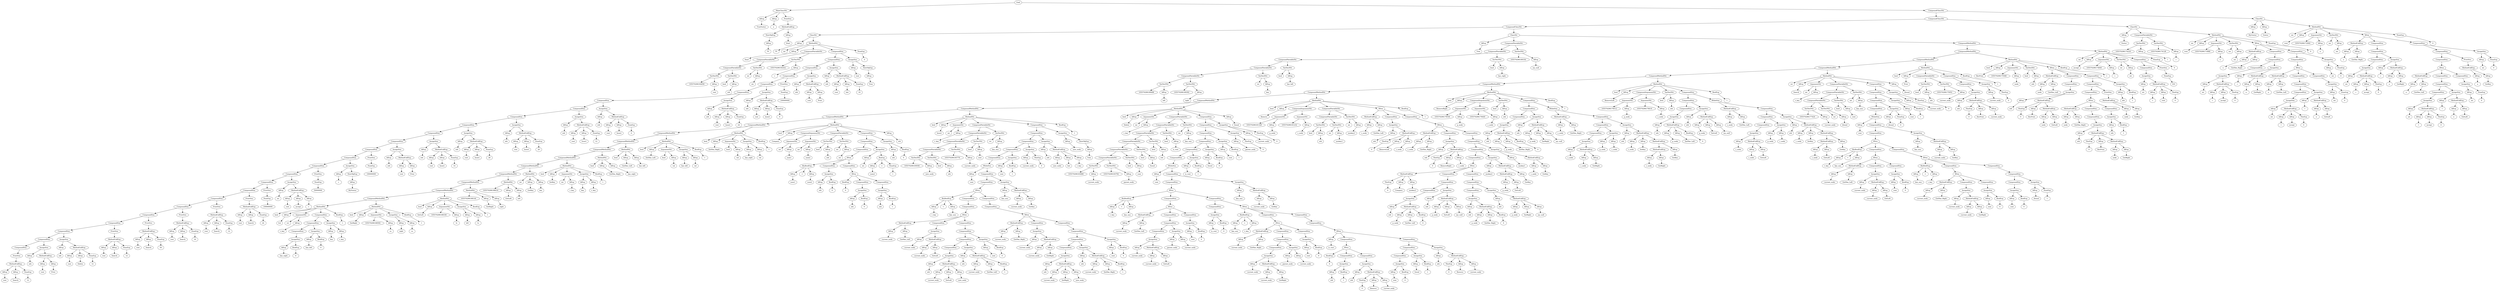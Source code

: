 digraph my_graph {
105578886088480;
105578886088480[label = "Goal"];
105578886088480->105578886131488;
105578886131488[label = "MainClassNtt"];
105578886131488->105570296192976
105570296192976[label = "IdExp"];
105570296192976->105570296192984;
105570296192984[label = "TreeVisitor"];
105578886131488->105570296192944
105570296192944[label = "IdExp"];
105570296192944->105570296192952;
105570296192952[label = "a"];
105578886131488->105570296192816;
105570296192816[label = "PrintStm"];
105570296192816->105578886131536
105578886131536[label = "MethodCallExp"];
105578886131536->105570296192880
105570296192880[label = "NewObjExp"];
105570296192880->105570296192912
105570296192912[label = "IdExp"];
105570296192912->105570296192920;
105570296192920[label = "TV"];
105578886131536->105570296192848
105570296192848[label = "IdExp"];
105570296192848->105570296192856;
105570296192856[label = "Start"];
105578886088480->105578886088528;
105578886088528[label = "CompoundClassNtt"];
105578886088528->105578886091120;
105578886091120[label = "CompoundClassNtt"];
105578886091120->105578886093904;
105578886093904[label = "CompoundClassNtt"];
105578886093904->105587476053776;
105587476053776[label = "ClassNtt"];
105587476053776->105570296192784
105570296192784[label = "IdExp"];
105570296192784->105570296192792;
105570296192792[label = "TV"];
105587476053776->105604655923040;
105604655923040[label = "MethodNtt"];
105604655923040->105570296192752;
105570296192752[label = "int" ];
105604655923040->105570296192720
105570296192720[label = "IdExp"];
105570296192720->105570296192728;
105570296192728[label = "Start"];
105604655923040->105578886130768;
105578886130768[label = "CompoundVariableNtt"];
105578886130768->105578886130912;
105578886130912[label = "CompoundVariableNtt"];
105578886130912->105578886131056;
105578886131056[label = "CompoundVariableNtt"];
105578886131056->105578886131248;
105578886131248[label = "VarDeclNtt"];
105578886131248->105570296192656;
105578886131248->105570296192624
105570296192624[label = "IdExp"];
105570296192624->105570296192632;
105570296192632[label = "root"];
105578886131056->105578886131104;
105578886131104[label = "VarDeclNtt"];
105578886131104->105570296192592;
105570296192592[label = "bool" ];
105578886131104->105570296192560
105570296192560[label = "IdExp"];
105570296192560->105570296192568;
105570296192568[label = "ntb"];
105578886130912->105578886130960;
105578886130960[label = "VarDeclNtt"];
105578886130960->105570296192528;
105570296192528[label = "int" ];
105578886130960->105570296192496
105570296192496[label = "IdExp"];
105570296192496->105570296192504;
105570296192504[label = "nti"];
105578886130768->105578886130816;
105578886130816[label = "VarDeclNtt"];
105578886130816->105570296192432;
105578886130816->105570296192400
105570296192400[label = "IdExp"];
105570296192400->105570296192408;
105570296192408[label = "v"];
105604655923040->105578886125296;
105578886125296[label = "CompoundStm"];
105578886125296->105578886125344;
105578886125344[label = "CompoundStm"];
105578886125344->105578886125392;
105578886125392[label = "CompoundStm"];
105578886125392->105578886125440;
105578886125440[label = "CompoundStm"];
105578886125440->105578886125488;
105578886125488[label = "CompoundStm"];
105578886125488->105578886125536;
105578886125536[label = "CompoundStm"];
105578886125536->105578886125584;
105578886125584[label = "CompoundStm"];
105578886125584->105578886125632;
105578886125632[label = "CompoundStm"];
105578886125632->105578886125680;
105578886125680[label = "CompoundStm"];
105578886125680->105578886125728;
105578886125728[label = "CompoundStm"];
105578886125728->105578886125776;
105578886125776[label = "CompoundStm"];
105578886125776->105578886125824;
105578886125824[label = "CompoundStm"];
105578886125824->105578886125872;
105578886125872[label = "CompoundStm"];
105578886125872->105578886125920;
105578886125920[label = "CompoundStm"];
105578886125920->105578886125968;
105578886125968[label = "CompoundStm"];
105578886125968->105578886126016;
105578886126016[label = "CompoundStm"];
105578886126016->105578886126064;
105578886126064[label = "CompoundStm"];
105578886126064->105578886126112;
105578886126112[label = "CompoundStm"];
105578886126112->105578886126160;
105578886126160[label = "CompoundStm"];
105578886126160->105578886126208;
105578886126208[label = "CompoundStm"];
105578886126208->105578886126256;
105578886126256[label = "CompoundStm"];
105578886126256->105578886126304;
105578886126304[label = "CompoundStm"];
105578886126304->105578886126352;
105578886126352[label = "CompoundStm"];
105578886126352->105578886126400;
105578886126400[label = "CompoundStm"];
105578886126400->105578886126448;
105578886126448[label = "CompoundStm"];
105578886126448->105570296189616;
105570296189616[label = "PrintStm"];
105570296189616->105578886126496
105578886126496[label = "MethodCallExp"];
105578886126496->105570296189712
105570296189712[label = "IdExp"];
105570296189712->105570296189720;
105570296189720[label = "root"];
105578886126496->105570296189680
105570296189680[label = "IdExp"];
105570296189680->105570296189688;
105570296189688[label = "Search"];
105578886126496->105570296189648
105570296189648[label = "NumExp"];
105570296189648->105570296189656;
105570296189656[label = "12"];
105578886126400->105578886126640;
105578886126640[label = "AssignStm"];
105578886126640->105570296189808
105570296189808[label = "IdExp"];
105570296189808->105570296189816;
105570296189816[label = "ntb"];
105578886126640->105578886126688
105578886126688[label = "MethodCallExp"];
105578886126688->105570296189776
105570296189776[label = "IdExp"];
105570296189776->105570296189784;
105570296189784[label = "root"];
105578886126688->105570296189744
105570296189744[label = "IdExp"];
105570296189744->105570296189752;
105570296189752[label = "Print"];
105578886126352->105578886126880;
105578886126880[label = "AssignStm"];
105578886126880->105570296189936
105570296189936[label = "IdExp"];
105570296189936->105570296189944;
105570296189944[label = "ntb"];
105578886126880->105578886126928
105578886126928[label = "MethodCallExp"];
105578886126928->105570296189904
105570296189904[label = "IdExp"];
105570296189904->105570296189912;
105570296189912[label = "root"];
105578886126928->105570296189872
105570296189872[label = "IdExp"];
105570296189872->105570296189880;
105570296189880[label = "Delete"];
105578886126928->105570296189840
105570296189840[label = "NumExp"];
105570296189840->105570296189848;
105570296189848[label = "12"];
105578886126304->105570296189968;
105570296189968[label = "PrintStm"];
105570296189968->105578886127120
105578886127120[label = "MethodCallExp"];
105578886127120->105570296190064
105570296190064[label = "IdExp"];
105570296190064->105570296190072;
105570296190072[label = "root"];
105578886127120->105570296190032
105570296190032[label = "IdExp"];
105570296190032->105570296190040;
105570296190040[label = "Search"];
105578886127120->105570296190000
105570296190000[label = "NumExp"];
105570296190000->105570296190008;
105570296190008[label = "12"];
105578886126256->105570296190096;
105570296190096[label = "PrintStm"];
105570296190096->105578886127264
105578886127264[label = "MethodCallExp"];
105578886127264->105570296190192
105570296190192[label = "IdExp"];
105570296190192->105570296190200;
105570296190200[label = "root"];
105578886127264->105570296190160
105570296190160[label = "IdExp"];
105570296190160->105570296190168;
105570296190168[label = "Search"];
105578886127264->105570296190128
105570296190128[label = "NumExp"];
105570296190128->105570296190136;
105570296190136[label = "50"];
105578886126208->105570296190224;
105570296190224[label = "PrintStm"];
105570296190224->105578886127408
105578886127408[label = "MethodCallExp"];
105578886127408->105570296190320
105570296190320[label = "IdExp"];
105570296190320->105570296190328;
105570296190328[label = "root"];
105578886127408->105570296190288
105570296190288[label = "IdExp"];
105570296190288->105570296190296;
105570296190296[label = "Search"];
105578886127408->105570296190256
105570296190256[label = "NumExp"];
105570296190256->105570296190264;
105570296190264[label = "16"];
105578886126160->105570296190352;
105570296190352[label = "PrintStm"];
105570296190352->105578886127552
105578886127552[label = "MethodCallExp"];
105578886127552->105570296190448
105570296190448[label = "IdExp"];
105570296190448->105570296190456;
105570296190456[label = "root"];
105578886127552->105570296190416
105570296190416[label = "IdExp"];
105570296190416->105570296190424;
105570296190424[label = "Search"];
105578886127552->105570296190384
105570296190384[label = "NumExp"];
105570296190384->105570296190392;
105570296190392[label = "12"];
105578886126112->105570296190480;
105570296190480[label = "PrintStm"];
105570296190480->105578886127696
105578886127696[label = "MethodCallExp"];
105578886127696->105570296190576
105570296190576[label = "IdExp"];
105570296190576->105570296190584;
105570296190584[label = "root"];
105578886127696->105570296190544
105570296190544[label = "IdExp"];
105570296190544->105570296190552;
105570296190552[label = "Search"];
105578886127696->105570296190512
105570296190512[label = "NumExp"];
105570296190512->105570296190520;
105570296190520[label = "24"];
105578886126064->105570296190608;
105570296190608[label = "PrintStm"];
105570296190608->105570296190640
105570296190640[label = "NumExp"];
105570296190640->105570296190648;
105570296190648[label = "100000000"];
105578886126016->105578886127840;
105578886127840[label = "AssignStm"];
105578886127840->105570296190768
105570296190768[label = "IdExp"];
105570296190768->105570296190776;
105570296190776[label = "nti"];
105578886127840->105578886127888
105578886127888[label = "MethodCallExp"];
105578886127888->105570296190736
105570296190736[label = "IdExp"];
105570296190736->105570296190744;
105570296190744[label = "root"];
105578886127888->105570296190704
105570296190704[label = "IdExp"];
105570296190704->105570296190712;
105570296190712[label = "accept"];
105578886127888->105570296190672
105570296190672[label = "IdExp"];
105570296190672->105570296190680;
105570296190680[label = "v"];
105578886125968->105570296190800;
105570296190800[label = "PrintStm"];
105570296190800->105570296190832
105570296190832[label = "NumExp"];
105570296190832->105570296190840;
105570296190840[label = "50000000"];
105578886125920->105578886128128;
105578886128128[label = "AssignStm"];
105578886128128->105570296190928
105570296190928[label = "IdExp"];
105570296190928->105570296190936;
105570296190936[label = "v"];
105578886128128->105570296190864
105570296190864[label = "NewObjExp"];
105570296190864->105570296190896
105570296190896[label = "IdExp"];
105570296190896->105570296190904;
105570296190904[label = "MyVisitor"];
105578886125872->105570296190960;
105570296190960[label = "PrintStm"];
105570296190960->105570296190992
105570296190992[label = "NumExp"];
105570296190992->105570296191000;
105570296191000[label = "100000000"];
105578886125824->105578886128224;
105578886128224[label = "AssignStm"];
105578886128224->105570296191088
105570296191088[label = "IdExp"];
105570296191088->105570296191096;
105570296191096[label = "ntb"];
105578886128224->105578886128272
105578886128272[label = "MethodCallExp"];
105578886128272->105570296191056
105570296191056[label = "IdExp"];
105570296191056->105570296191064;
105570296191064[label = "root"];
105578886128272->105570296191024
105570296191024[label = "IdExp"];
105570296191024->105570296191032;
105570296191032[label = "Print"];
105578886125776->105578886128464;
105578886128464[label = "AssignStm"];
105578886128464->105570296191216
105570296191216[label = "IdExp"];
105570296191216->105570296191224;
105570296191224[label = "ntb"];
105578886128464->105578886128512
105578886128512[label = "MethodCallExp"];
105578886128512->105570296191184
105570296191184[label = "IdExp"];
105570296191184->105570296191192;
105570296191192[label = "root"];
105578886128512->105570296191152
105570296191152[label = "IdExp"];
105570296191152->105570296191160;
105570296191160[label = "Insert"];
105578886128512->105570296191120
105570296191120[label = "NumExp"];
105570296191120->105570296191128;
105570296191128[label = "14"];
105578886125728->105578886128704;
105578886128704[label = "AssignStm"];
105578886128704->105570296191344
105570296191344[label = "IdExp"];
105570296191344->105570296191352;
105570296191352[label = "ntb"];
105578886128704->105578886128752
105578886128752[label = "MethodCallExp"];
105578886128752->105570296191312
105570296191312[label = "IdExp"];
105570296191312->105570296191320;
105570296191320[label = "root"];
105578886128752->105570296191280
105570296191280[label = "IdExp"];
105570296191280->105570296191288;
105570296191288[label = "Insert"];
105578886128752->105570296191248
105570296191248[label = "NumExp"];
105570296191248->105570296191256;
105570296191256[label = "28"];
105578886125680->105578886128944;
105578886128944[label = "AssignStm"];
105578886128944->105570296191472
105570296191472[label = "IdExp"];
105570296191472->105570296191480;
105570296191480[label = "ntb"];
105578886128944->105578886128992
105578886128992[label = "MethodCallExp"];
105578886128992->105570296191440
105570296191440[label = "IdExp"];
105570296191440->105570296191448;
105570296191448[label = "root"];
105578886128992->105570296191408
105570296191408[label = "IdExp"];
105570296191408->105570296191416;
105570296191416[label = "Insert"];
105578886128992->105570296191376
105570296191376[label = "NumExp"];
105570296191376->105570296191384;
105570296191384[label = "20"];
105578886125632->105578886129184;
105578886129184[label = "AssignStm"];
105578886129184->105570296191600
105570296191600[label = "IdExp"];
105570296191600->105570296191608;
105570296191608[label = "ntb"];
105578886129184->105578886129232
105578886129232[label = "MethodCallExp"];
105578886129232->105570296191568
105570296191568[label = "IdExp"];
105570296191568->105570296191576;
105570296191576[label = "root"];
105578886129232->105570296191536
105570296191536[label = "IdExp"];
105570296191536->105570296191544;
105570296191544[label = "Insert"];
105578886129232->105570296191504
105570296191504[label = "NumExp"];
105570296191504->105570296191512;
105570296191512[label = "12"];
105578886125584->105578886129424;
105578886129424[label = "AssignStm"];
105578886129424->105570296191728
105570296191728[label = "IdExp"];
105570296191728->105570296191736;
105570296191736[label = "ntb"];
105578886129424->105578886129472
105578886129472[label = "MethodCallExp"];
105578886129472->105570296191696
105570296191696[label = "IdExp"];
105570296191696->105570296191704;
105570296191704[label = "root"];
105578886129472->105570296191664
105570296191664[label = "IdExp"];
105570296191664->105570296191672;
105570296191672[label = "Insert"];
105578886129472->105570296191632
105570296191632[label = "NumExp"];
105570296191632->105570296191640;
105570296191640[label = "4"];
105578886125536->105578886129664;
105578886129664[label = "AssignStm"];
105578886129664->105570296191856
105570296191856[label = "IdExp"];
105570296191856->105570296191864;
105570296191864[label = "ntb"];
105578886129664->105578886129712
105578886129712[label = "MethodCallExp"];
105578886129712->105570296191824
105570296191824[label = "IdExp"];
105570296191824->105570296191832;
105570296191832[label = "root"];
105578886129712->105570296191792
105570296191792[label = "IdExp"];
105570296191792->105570296191800;
105570296191800[label = "Insert"];
105578886129712->105570296191760
105570296191760[label = "NumExp"];
105570296191760->105570296191768;
105570296191768[label = "24"];
105578886125488->105578886129904;
105578886129904[label = "AssignStm"];
105578886129904->105570296191984
105570296191984[label = "IdExp"];
105570296191984->105570296191992;
105570296191992[label = "ntb"];
105578886129904->105578886129952
105578886129952[label = "MethodCallExp"];
105578886129952->105570296191952
105570296191952[label = "IdExp"];
105570296191952->105570296191960;
105570296191960[label = "root"];
105578886129952->105570296191920
105570296191920[label = "IdExp"];
105570296191920->105570296191928;
105570296191928[label = "Insert"];
105578886129952->105570296191888
105570296191888[label = "NumExp"];
105570296191888->105570296191896;
105570296191896[label = "8"];
105578886125440->105570296192016;
105570296192016[label = "PrintStm"];
105570296192016->105570296192048
105570296192048[label = "NumExp"];
105570296192048->105570296192056;
105570296192056[label = "100000000"];
105578886125392->105578886130144;
105578886130144[label = "AssignStm"];
105578886130144->105570296192144
105570296192144[label = "IdExp"];
105570296192144->105570296192152;
105570296192152[label = "ntb"];
105578886130144->105578886130192
105578886130192[label = "MethodCallExp"];
105578886130192->105570296192112
105570296192112[label = "IdExp"];
105570296192112->105570296192120;
105570296192120[label = "root"];
105578886130192->105570296192080
105570296192080[label = "IdExp"];
105570296192080->105570296192088;
105570296192088[label = "Print"];
105578886125344->105578886130384;
105578886130384[label = "AssignStm"];
105578886130384->105570296192272
105570296192272[label = "IdExp"];
105570296192272->105570296192280;
105570296192280[label = "ntb"];
105578886130384->105578886130432
105578886130432[label = "MethodCallExp"];
105578886130432->105570296192240
105570296192240[label = "IdExp"];
105570296192240->105570296192248;
105570296192248[label = "root"];
105578886130432->105570296192208
105570296192208[label = "IdExp"];
105570296192208->105570296192216;
105570296192216[label = "Init"];
105578886130432->105570296192176
105570296192176[label = "NumExp"];
105570296192176->105570296192184;
105570296192184[label = "16"];
105578886125296->105578886130624;
105578886130624[label = "AssignStm"];
105578886130624->105570296192368
105570296192368[label = "IdExp"];
105570296192368->105570296192376;
105570296192376[label = "root"];
105578886130624->105570296192304
105570296192304[label = "NewObjExp"];
105570296192304->105570296192336
105570296192336[label = "IdExp"];
105570296192336->105570296192344;
105570296192344[label = "Tree"];
105604655923040->105570296189584
105570296189584[label = "NumExp"];
105570296189584->105570296189592;
105570296189592[label = "0"];
105578886093904->105587476047184;
105587476047184[label = "ClassNtt"];
105587476047184->105570296189552
105570296189552[label = "IdExp"];
105570296189552->105570296189560;
105570296189560[label = "Tree"];
105587476047184->105578886124240;
105578886124240[label = "CompoundVariableNtt"];
105578886124240->105578886124432;
105578886124432[label = "CompoundVariableNtt"];
105578886124432->105578886124528;
105578886124528[label = "CompoundVariableNtt"];
105578886124528->105578886124624;
105578886124624[label = "CompoundVariableNtt"];
105578886124624->105578886124768;
105578886124768[label = "CompoundVariableNtt"];
105578886124768->105578886125008;
105578886125008[label = "VarDeclNtt"];
105578886125008->105570296189488;
105578886125008->105570296189456
105570296189456[label = "IdExp"];
105570296189456->105570296189464;
105570296189464[label = "left"];
105578886124768->105578886124816;
105578886124816[label = "VarDeclNtt"];
105578886124816->105570296189392;
105578886124816->105570296189360
105570296189360[label = "IdExp"];
105570296189360->105570296189368;
105570296189368[label = "right"];
105578886124624->105578886124672;
105578886124672[label = "VarDeclNtt"];
105578886124672->105570296189328;
105570296189328[label = "int" ];
105578886124672->105570296189296
105570296189296[label = "IdExp"];
105570296189296->105570296189304;
105570296189304[label = "key"];
105578886124528->105578886124576;
105578886124576[label = "VarDeclNtt"];
105578886124576->105570296189264;
105570296189264[label = "bool" ];
105578886124576->105570296189232
105570296189232[label = "IdExp"];
105570296189232->105570296189240;
105570296189240[label = "has_left"];
105578886124432->105578886124480;
105578886124480[label = "VarDeclNtt"];
105578886124480->105570296189200;
105570296189200[label = "bool" ];
105578886124480->105570296189168
105570296189168[label = "IdExp"];
105570296189168->105570296189176;
105570296189176[label = "has_right"];
105578886124240->105578886124288;
105578886124288[label = "VarDeclNtt"];
105578886124288->105570296189104;
105578886124288->105570296189072
105570296189072[label = "IdExp"];
105570296189072->105570296189080;
105570296189080[label = "my_null"];
105587476047184->105578886093952;
105578886093952[label = "CompoundMethodNtt"];
105578886093952->105578886094720;
105578886094720[label = "CompoundMethodNtt"];
105578886094720->105578886096688;
105578886096688[label = "CompoundMethodNtt"];
105578886096688->105578886097360;
105578886097360[label = "CompoundMethodNtt"];
105578886097360->105578886100720;
105578886100720[label = "CompoundMethodNtt"];
105578886100720->105578886103072;
105578886103072[label = "CompoundMethodNtt"];
105578886103072->105578886105280;
105578886105280[label = "CompoundMethodNtt"];
105578886105280->105578886109360;
105578886109360[label = "CompoundMethodNtt"];
105578886109360->105578886114832;
105578886114832[label = "CompoundMethodNtt"];
105578886114832->105578886119008;
105578886119008[label = "CompoundMethodNtt"];
105578886119008->105578886121024;
105578886121024[label = "CompoundMethodNtt"];
105578886121024->105578886121360;
105578886121360[label = "CompoundMethodNtt"];
105578886121360->105578886121696;
105578886121696[label = "CompoundMethodNtt"];
105578886121696->105578886121744;
105578886121744[label = "CompoundMethodNtt"];
105578886121744->105578886121792;
105578886121792[label = "CompoundMethodNtt"];
105578886121792->105578886122224;
105578886122224[label = "CompoundMethodNtt"];
105578886122224->105578886122368;
105578886122368[label = "CompoundMethodNtt"];
105578886122368->105578886122560;
105578886122560[label = "CompoundMethodNtt"];
105578886122560->105578886122704;
105578886122704[label = "CompoundMethodNtt"];
105578886122704->105578886123184;
105578886123184[label = "CompoundMethodNtt"];
105578886123184->105604655922944;
105604655922944[label = "MethodNtt"];
105604655922944->105570296189040;
105570296189040[label = "bool" ];
105604655922944->105570296189008
105570296189008[label = "IdExp"];
105570296189008->105570296189016;
105570296189016[label = "Init"];
105604655922944->105578886124096;
105578886124096[label = "ArgumentNtt"];
105578886124096->105570296188976;
105570296188976[label = "int" ];
105578886124096->105570296188944
105570296188944[label = "IdExp"];
105570296188944->105570296188952;
105570296188952[label = "v_key"];
105604655922944->105578886123664;
105578886123664[label = "CompoundStm"];
105578886123664->105578886123712;
105578886123712[label = "CompoundStm"];
105578886123712->105578886123760;
105578886123760[label = "CompoundStm"];
105578886123760->105578886123808;
105578886123808[label = "AssignStm"];
105578886123808->105570296188784
105570296188784[label = "IdExp"];
105570296188784->105570296188792;
105570296188792[label = "has_right"];
105578886123808->105570296188752
105570296188752[label = "BoolExp"];
105570296188752->105570296188760;
105570296188760[label = "0"];
105578886123712->105578886123856;
105578886123856[label = "AssignStm"];
105578886123856->105570296188848
105570296188848[label = "IdExp"];
105570296188848->105570296188856;
105570296188856[label = "has_left"];
105578886123856->105570296188816
105570296188816[label = "BoolExp"];
105570296188816->105570296188824;
105570296188824[label = "0"];
105578886123664->105578886123904;
105578886123904[label = "AssignStm"];
105578886123904->105570296188912
105570296188912[label = "IdExp"];
105570296188912->105570296188920;
105570296188920[label = "key"];
105578886123904->105570296188880
105570296188880[label = "IdExp"];
105570296188880->105570296188888;
105570296188888[label = "v_key"];
105604655922944->105570296188720
105570296188720[label = "BoolExp"];
105570296188720->105570296188728;
105570296188728[label = "1"];
105578886123184->105604655922848;
105604655922848[label = "MethodNtt"];
105604655922848->105570296188688;
105570296188688[label = "bool" ];
105604655922848->105570296188656
105570296188656[label = "IdExp"];
105570296188656->105570296188664;
105570296188664[label = "SetRight"];
105604655922848->105578886123472;
105578886123472[label = "ArgumentNtt"];
105578886123472->105570296188592;
105578886123472->105570296188560
105570296188560[label = "IdExp"];
105570296188560->105570296188568;
105570296188568[label = "rn"];
105604655922848->105578886123280;
105578886123280[label = "AssignStm"];
105578886123280->105570296188528
105570296188528[label = "IdExp"];
105570296188528->105570296188536;
105570296188536[label = "right"];
105578886123280->105570296188496
105570296188496[label = "IdExp"];
105570296188496->105570296188504;
105570296188504[label = "rn"];
105604655922848->105570296188464
105570296188464[label = "BoolExp"];
105570296188464->105570296188472;
105570296188472[label = "1"];
105578886122704->105604655922752;
105604655922752[label = "MethodNtt"];
105604655922752->105570296188432;
105570296188432[label = "bool" ];
105604655922752->105570296188400
105570296188400[label = "IdExp"];
105570296188400->105570296188408;
105570296188408[label = "SetLeft"];
105604655922752->105578886122992;
105578886122992[label = "ArgumentNtt"];
105578886122992->105570296188336;
105578886122992->105570296188304
105570296188304[label = "IdExp"];
105570296188304->105570296188312;
105570296188312[label = "ln"];
105604655922752->105578886122800;
105578886122800[label = "AssignStm"];
105578886122800->105570296188272
105570296188272[label = "IdExp"];
105570296188272->105570296188280;
105570296188280[label = "left"];
105578886122800->105570296188240
105570296188240[label = "IdExp"];
105570296188240->105570296188248;
105570296188248[label = "ln"];
105604655922752->105570296188208
105570296188208[label = "BoolExp"];
105570296188208->105570296188216;
105570296188216[label = "1"];
105578886122560->105604655922656;
105604655922656[label = "MethodNtt"];
105604655922656->105570296188144;
105604655922656->105570296188112
105570296188112[label = "IdExp"];
105570296188112->105570296188120;
105570296188120[label = "GetRight"];
105604655922656->105570296188080
105570296188080[label = "IdExp"];
105570296188080->105570296188088;
105570296188088[label = "right"];
105578886122368->105604655922560;
105604655922560[label = "MethodNtt"];
105604655922560->105570296188016;
105604655922560->105570296187984
105570296187984[label = "IdExp"];
105570296187984->105570296187992;
105570296187992[label = "GetLeft"];
105604655922560->105570296187952
105570296187952[label = "IdExp"];
105570296187952->105570296187960;
105570296187960[label = "left"];
105578886122224->105604655922464;
105604655922464[label = "MethodNtt"];
105604655922464->105570296187920;
105570296187920[label = "int" ];
105604655922464->105570296187888
105570296187888[label = "IdExp"];
105570296187888->105570296187896;
105570296187896[label = "GetKey"];
105604655922464->105570296187856
105570296187856[label = "IdExp"];
105570296187856->105570296187864;
105570296187864[label = "key"];
105578886121792->105604655922368;
105604655922368[label = "MethodNtt"];
105604655922368->105570296187824;
105570296187824[label = "bool" ];
105604655922368->105570296187792
105570296187792[label = "IdExp"];
105570296187792->105570296187800;
105570296187800[label = "SetKey"];
105604655922368->105578886122080;
105578886122080[label = "ArgumentNtt"];
105578886122080->105570296187760;
105570296187760[label = "int" ];
105578886122080->105570296187728
105570296187728[label = "IdExp"];
105570296187728->105570296187736;
105570296187736[label = "v_key"];
105604655922368->105578886121888;
105578886121888[label = "AssignStm"];
105578886121888->105570296187696
105570296187696[label = "IdExp"];
105570296187696->105570296187704;
105570296187704[label = "key"];
105578886121888->105570296187664
105570296187664[label = "IdExp"];
105570296187664->105570296187672;
105570296187672[label = "v_key"];
105604655922368->105570296187632
105570296187632[label = "BoolExp"];
105570296187632->105570296187640;
105570296187640[label = "1"];
105578886121744->105604655922272;
105604655922272[label = "MethodNtt"];
105604655922272->105570296187600;
105570296187600[label = "bool" ];
105604655922272->105570296187568
105570296187568[label = "IdExp"];
105570296187568->105570296187576;
105570296187576[label = "GetHas_Right"];
105604655922272->105570296187536
105570296187536[label = "IdExp"];
105570296187536->105570296187544;
105570296187544[label = "has_right"];
105578886121696->105604655922176;
105604655922176[label = "MethodNtt"];
105604655922176->105570296187504;
105570296187504[label = "bool" ];
105604655922176->105570296187472
105570296187472[label = "IdExp"];
105570296187472->105570296187480;
105570296187480[label = "GetHas_Left"];
105604655922176->105570296187440
105570296187440[label = "IdExp"];
105570296187440->105570296187448;
105570296187448[label = "has_left"];
105578886121360->105604655922080;
105604655922080[label = "MethodNtt"];
105604655922080->105570296187408;
105570296187408[label = "bool" ];
105604655922080->105570296187376
105570296187376[label = "IdExp"];
105570296187376->105570296187384;
105570296187384[label = "SetHas_Left"];
105604655922080->105578886121600;
105578886121600[label = "ArgumentNtt"];
105578886121600->105570296187344;
105570296187344[label = "bool" ];
105578886121600->105570296187312
105570296187312[label = "IdExp"];
105570296187312->105570296187320;
105570296187320[label = "val"];
105604655922080->105578886121456;
105578886121456[label = "AssignStm"];
105578886121456->105570296187280
105570296187280[label = "IdExp"];
105570296187280->105570296187288;
105570296187288[label = "has_left"];
105578886121456->105570296187248
105570296187248[label = "IdExp"];
105570296187248->105570296187256;
105570296187256[label = "val"];
105604655922080->105570296187216
105570296187216[label = "BoolExp"];
105570296187216->105570296187224;
105570296187224[label = "1"];
105578886121024->105604655921984;
105604655921984[label = "MethodNtt"];
105604655921984->105570296187184;
105570296187184[label = "bool" ];
105604655921984->105570296187152
105570296187152[label = "IdExp"];
105570296187152->105570296187160;
105570296187160[label = "SetHas_Right"];
105604655921984->105578886121264;
105578886121264[label = "ArgumentNtt"];
105578886121264->105570296187120;
105570296187120[label = "bool" ];
105578886121264->105570296187088
105570296187088[label = "IdExp"];
105570296187088->105570296187096;
105570296187096[label = "val"];
105604655921984->105578886121120;
105578886121120[label = "AssignStm"];
105578886121120->105570296187056
105570296187056[label = "IdExp"];
105570296187056->105570296187064;
105570296187064[label = "has_right"];
105578886121120->105570296187024
105570296187024[label = "IdExp"];
105570296187024->105570296187032;
105570296187032[label = "val"];
105604655921984->105570296186992
105570296186992[label = "BoolExp"];
105570296186992->105570296187000;
105570296187000[label = "1"];
105578886119008->105604655921888;
105604655921888[label = "MethodNtt"];
105604655921888->105570296186960;
105570296186960[label = "bool" ];
105604655921888->105570296186928
105570296186928[label = "IdExp"];
105570296186928->105570296186936;
105570296186936[label = "Compare"];
105604655921888->105578886120688;
105578886120688[label = "CompoundArgumentNtt"];
105578886120688->105578886120880;
105578886120880[label = "ArgumentNtt"];
105578886120880->105570296186896;
105570296186896[label = "int" ];
105578886120880->105570296186864
105570296186864[label = "IdExp"];
105570296186864->105570296186872;
105570296186872[label = "num1"];
105578886120688->105578886120736;
105578886120736[label = "ArgumentNtt"];
105578886120736->105570296186832;
105570296186832[label = "int" ];
105578886120736->105570296186800
105570296186800[label = "IdExp"];
105570296186800->105570296186808;
105570296186808[label = "num2"];
105604655921888->105578886120400;
105578886120400[label = "CompoundVariableNtt"];
105578886120400->105578886120592;
105578886120592[label = "VarDeclNtt"];
105578886120592->105570296186768;
105570296186768[label = "bool" ];
105578886120592->105570296186736
105570296186736[label = "IdExp"];
105570296186736->105570296186744;
105570296186744[label = "ntb"];
105578886120400->105578886120448;
105578886120448[label = "VarDeclNtt"];
105578886120448->105570296186704;
105570296186704[label = "int" ];
105578886120448->105570296186672
105570296186672[label = "IdExp"];
105570296186672->105570296186680;
105570296186680[label = "nti"];
105604655921888->105578886119104;
105578886119104[label = "CompoundStm"];
105578886119104->105578886119152;
105578886119152[label = "CompoundStm"];
105578886119152->105578886119200;
105578886119200[label = "CompoundStm"];
105578886119200->105578886119248;
105578886119248[label = "IfStm"];
105578886119248->105578886119968;
105578886119968[label = "BinBoolExp"];
105578886119968->105570296186480
105570296186480[label = "IdExp"];
105570296186480->105570296186488;
105570296186488[label = "num1"];
105578886119968->105578886119992;
105578886119992[label = "<" ];
105578886119968->105570296186448
105570296186448[label = "IdExp"];
105570296186448->105570296186456;
105570296186456[label = "num2"];
105578886119248->105578886119824;
105578886119824[label = "CompoundStm"];
105578886119824->105578886119872;
105578886119872[label = "AssignStm"];
105578886119872->105570296186416
105570296186416[label = "IdExp"];
105570296186416->105570296186424;
105570296186424[label = "ntb"];
105578886119872->105570296186384
105570296186384[label = "BoolExp"];
105570296186384->105570296186392;
105570296186392[label = "0"];
105578886119248->105578886119296;
105578886119296[label = "CompoundStm"];
105578886119296->105578886119344;
105578886119344[label = "IfStm"];
105578886119344->105570296186288
105570296186288[label = "BoolExp"];
105570296186288->105570296186296;
105570296186296[label = "0"];
105578886119344->105578886119536;
105578886119536[label = "CompoundStm"];
105578886119536->105578886119584;
105578886119584[label = "AssignStm"];
105578886119584->105570296186256
105570296186256[label = "IdExp"];
105570296186256->105570296186264;
105570296186264[label = "ntb"];
105578886119584->105570296186224
105570296186224[label = "BoolExp"];
105570296186224->105570296186232;
105570296186232[label = "0"];
105578886119344->105578886119392;
105578886119392[label = "CompoundStm"];
105578886119392->105578886119440;
105578886119440[label = "AssignStm"];
105578886119440->105570296186192
105570296186192[label = "IdExp"];
105570296186192->105570296186200;
105570296186200[label = "ntb"];
105578886119440->105570296186160
105570296186160[label = "BoolExp"];
105570296186160->105570296186168;
105570296186168[label = "1"];
105578886119152->105578886120112;
105578886120112[label = "AssignStm"];
105578886120112->105570296186576
105570296186576[label = "IdExp"];
105570296186576->105570296186584;
105570296186584[label = "nti"];
105578886120112->105578886120160;
105578886120160[label = "BinExp"];
105578886120160->105570296186544
105570296186544[label = "IdExp"];
105570296186544->105570296186552;
105570296186552[label = "num2"];
105578886120160->105578886120184;
105578886120184[label = "+" ];
105578886120160->105570296186512
105570296186512[label = "NumExp"];
105570296186512->105570296186520;
105570296186520[label = "1"];
105578886119104->105578886120304;
105578886120304[label = "AssignStm"];
105578886120304->105570296186640
105570296186640[label = "IdExp"];
105570296186640->105570296186648;
105570296186648[label = "ntb"];
105578886120304->105570296186608
105570296186608[label = "BoolExp"];
105570296186608->105570296186616;
105570296186616[label = "0"];
105604655921888->105570296186128
105570296186128[label = "IdExp"];
105570296186128->105570296186136;
105570296186136[label = "ntb"];
105578886114832->105604655921792;
105604655921792[label = "MethodNtt"];
105604655921792->105570296186096;
105570296186096[label = "bool" ];
105604655921792->105570296186064
105570296186064[label = "IdExp"];
105570296186064->105570296186072;
105570296186072[label = "Insert"];
105604655921792->105578886118864;
105578886118864[label = "ArgumentNtt"];
105578886118864->105570296186032;
105570296186032[label = "int" ];
105578886118864->105570296186000
105570296186000[label = "IdExp"];
105570296186000->105570296186008;
105570296186008[label = "v_key"];
105604655921792->105578886118096;
105578886118096[label = "CompoundVariableNtt"];
105578886118096->105578886118240;
105578886118240[label = "CompoundVariableNtt"];
105578886118240->105578886118384;
105578886118384[label = "CompoundVariableNtt"];
105578886118384->105578886118528;
105578886118528[label = "CompoundVariableNtt"];
105578886118528->105578886118720;
105578886118720[label = "VarDeclNtt"];
105578886118720->105570296185936;
105578886118720->105570296185904
105570296185904[label = "IdExp"];
105570296185904->105570296185912;
105570296185912[label = "new_node"];
105578886118528->105578886118576;
105578886118576[label = "VarDeclNtt"];
105578886118576->105570296185872;
105570296185872[label = "bool" ];
105578886118576->105570296185840
105570296185840[label = "IdExp"];
105570296185840->105570296185848;
105570296185848[label = "ntb"];
105578886118384->105578886118432;
105578886118432[label = "VarDeclNtt"];
105578886118432->105570296185776;
105578886118432->105570296185744
105570296185744[label = "IdExp"];
105570296185744->105570296185752;
105570296185752[label = "current_node"];
105578886118240->105578886118288;
105578886118288[label = "VarDeclNtt"];
105578886118288->105570296185712;
105570296185712[label = "bool" ];
105578886118288->105570296185680
105570296185680[label = "IdExp"];
105570296185680->105570296185688;
105570296185688[label = "cont"];
105578886118096->105578886118144;
105578886118144[label = "VarDeclNtt"];
105578886118144->105570296185648;
105570296185648[label = "int" ];
105578886118144->105570296185616
105570296185616[label = "IdExp"];
105570296185616->105570296185624;
105570296185624[label = "key_aux"];
105604655921792->105578886114880;
105578886114880[label = "CompoundStm"];
105578886114880->105578886114928;
105578886114928[label = "CompoundStm"];
105578886114928->105578886114976;
105578886114976[label = "CompoundStm"];
105578886114976->105578886115024;
105578886115024[label = "CompoundStm"];
105578886115024->105578886115072;
105578886115072[label = "CompoundStm"];
105578886115072->105578886115120;
105578886115120[label = "WhileStm"];
105578886115120->105570296185232
105570296185232[label = "IdExp"];
105570296185232->105570296185240;
105570296185240[label = "cont"];
105578886115120->105578886115168;
105578886115168[label = "CompoundStm"];
105578886115168->105578886115216;
105578886115216[label = "CompoundStm"];
105578886115216->105578886115264;
105578886115264[label = "IfStm"];
105578886115264->105578886117232;
105578886117232[label = "BinBoolExp"];
105578886117232->105570296185104
105570296185104[label = "IdExp"];
105570296185104->105570296185112;
105570296185112[label = "v_key"];
105578886117232->105578886117256;
105578886117256[label = "<" ];
105578886117232->105570296185072
105570296185072[label = "IdExp"];
105570296185072->105570296185080;
105570296185080[label = "key_aux"];
105578886115264->105578886116224;
105578886116224[label = "CompoundStm"];
105578886116224->105578886116272;
105578886116272[label = "CompoundStm"];
105578886116272->105578886116320;
105578886116320[label = "IfStm"];
105578886116320->105578886117184
105578886117184[label = "MethodCallExp"];
105578886117184->105570296185040
105570296185040[label = "IdExp"];
105570296185040->105570296185048;
105570296185048[label = "current_node"];
105578886117184->105570296185008
105570296185008[label = "IdExp"];
105570296185008->105570296185016;
105570296185016[label = "GetHas_Left"];
105578886116320->105578886116992;
105578886116992[label = "CompoundStm"];
105578886116992->105578886117040;
105578886117040[label = "AssignStm"];
105578886117040->105570296184976
105570296184976[label = "IdExp"];
105570296184976->105570296184984;
105570296184984[label = "current_node"];
105578886117040->105578886117088
105578886117088[label = "MethodCallExp"];
105578886117088->105570296184944
105570296184944[label = "IdExp"];
105570296184944->105570296184952;
105570296184952[label = "current_node"];
105578886117088->105570296184912
105570296184912[label = "IdExp"];
105570296184912->105570296184920;
105570296184920[label = "GetLeft"];
105578886116320->105578886116368;
105578886116368[label = "CompoundStm"];
105578886116368->105578886116416;
105578886116416[label = "CompoundStm"];
105578886116416->105578886116464;
105578886116464[label = "CompoundStm"];
105578886116464->105578886116512;
105578886116512[label = "CompoundStm"];
105578886116512->105578886116560;
105578886116560[label = "AssignStm"];
105578886116560->105570296184688
105570296184688[label = "IdExp"];
105570296184688->105570296184696;
105570296184696[label = "ntb"];
105578886116560->105578886116608
105578886116608[label = "MethodCallExp"];
105578886116608->105570296184656
105570296184656[label = "IdExp"];
105570296184656->105570296184664;
105570296184664[label = "current_node"];
105578886116608->105570296184624
105570296184624[label = "IdExp"];
105570296184624->105570296184632;
105570296184632[label = "SetLeft"];
105578886116608->105570296184592
105570296184592[label = "IdExp"];
105570296184592->105570296184600;
105570296184600[label = "new_node"];
105578886116464->105578886116752;
105578886116752[label = "AssignStm"];
105578886116752->105570296184816
105570296184816[label = "IdExp"];
105570296184816->105570296184824;
105570296184824[label = "ntb"];
105578886116752->105578886116800
105578886116800[label = "MethodCallExp"];
105578886116800->105570296184784
105570296184784[label = "IdExp"];
105570296184784->105570296184792;
105570296184792[label = "current_node"];
105578886116800->105570296184752
105570296184752[label = "IdExp"];
105570296184752->105570296184760;
105570296184760[label = "SetHas_Left"];
105578886116800->105570296184720
105570296184720[label = "BoolExp"];
105570296184720->105570296184728;
105570296184728[label = "1"];
105578886116416->105578886116896;
105578886116896[label = "AssignStm"];
105578886116896->105570296184880
105570296184880[label = "IdExp"];
105570296184880->105570296184888;
105570296184888[label = "cont"];
105578886116896->105570296184848
105570296184848[label = "BoolExp"];
105570296184848->105570296184856;
105570296184856[label = "0"];
105578886115264->105578886115312;
105578886115312[label = "CompoundStm"];
105578886115312->105578886115360;
105578886115360[label = "CompoundStm"];
105578886115360->105578886115408;
105578886115408[label = "IfStm"];
105578886115408->105578886116176
105578886116176[label = "MethodCallExp"];
105578886116176->105570296184560
105570296184560[label = "IdExp"];
105570296184560->105570296184568;
105570296184568[label = "current_node"];
105578886116176->105570296184528
105570296184528[label = "IdExp"];
105570296184528->105570296184536;
105570296184536[label = "GetHas_Right"];
105578886115408->105578886116032;
105578886116032[label = "CompoundStm"];
105578886116032->105578886116080;
105578886116080[label = "AssignStm"];
105578886116080->105570296184496
105570296184496[label = "IdExp"];
105570296184496->105570296184504;
105570296184504[label = "current_node"];
105578886116080->105578886116128
105578886116128[label = "MethodCallExp"];
105578886116128->105570296184464
105570296184464[label = "IdExp"];
105570296184464->105570296184472;
105570296184472[label = "current_node"];
105578886116128->105570296184432
105570296184432[label = "IdExp"];
105570296184432->105570296184440;
105570296184440[label = "GetRight"];
105578886115408->105578886115456;
105578886115456[label = "CompoundStm"];
105578886115456->105578886115504;
105578886115504[label = "CompoundStm"];
105578886115504->105578886115552;
105578886115552[label = "CompoundStm"];
105578886115552->105578886115600;
105578886115600[label = "CompoundStm"];
105578886115600->105578886115648;
105578886115648[label = "AssignStm"];
105578886115648->105570296184208
105570296184208[label = "IdExp"];
105570296184208->105570296184216;
105570296184216[label = "ntb"];
105578886115648->105578886115696
105578886115696[label = "MethodCallExp"];
105578886115696->105570296184176
105570296184176[label = "IdExp"];
105570296184176->105570296184184;
105570296184184[label = "current_node"];
105578886115696->105570296184144
105570296184144[label = "IdExp"];
105570296184144->105570296184152;
105570296184152[label = "SetRight"];
105578886115696->105570296184112
105570296184112[label = "IdExp"];
105570296184112->105570296184120;
105570296184120[label = "new_node"];
105578886115552->105578886115792;
105578886115792[label = "AssignStm"];
105578886115792->105570296184336
105570296184336[label = "IdExp"];
105570296184336->105570296184344;
105570296184344[label = "ntb"];
105578886115792->105578886115840
105578886115840[label = "MethodCallExp"];
105578886115840->105570296184304
105570296184304[label = "IdExp"];
105570296184304->105570296184312;
105570296184312[label = "current_node"];
105578886115840->105570296184272
105570296184272[label = "IdExp"];
105570296184272->105570296184280;
105570296184280[label = "SetHas_Right"];
105578886115840->105570296184240
105570296184240[label = "BoolExp"];
105570296184240->105570296184248;
105570296184248[label = "1"];
105578886115504->105578886115936;
105578886115936[label = "AssignStm"];
105578886115936->105570296184400
105570296184400[label = "IdExp"];
105570296184400->105570296184408;
105570296184408[label = "cont"];
105578886115936->105570296184368
105570296184368[label = "BoolExp"];
105570296184368->105570296184376;
105570296184376[label = "0"];
105578886115168->105578886117376;
105578886117376[label = "AssignStm"];
105578886117376->105570296185200
105570296185200[label = "IdExp"];
105570296185200->105570296185208;
105570296185208[label = "key_aux"];
105578886117376->105578886117424
105578886117424[label = "MethodCallExp"];
105578886117424->105570296185168
105570296185168[label = "IdExp"];
105570296185168->105570296185176;
105570296185176[label = "current_node"];
105578886117424->105570296185136
105570296185136[label = "IdExp"];
105570296185136->105570296185144;
105570296185144[label = "GetKey"];
105578886115024->105578886117616;
105578886117616[label = "AssignStm"];
105578886117616->105570296185296
105570296185296[label = "IdExp"];
105570296185296->105570296185304;
105570296185304[label = "cont"];
105578886117616->105570296185264
105570296185264[label = "BoolExp"];
105570296185264->105570296185272;
105570296185272[label = "1"];
105578886114976->105578886117712;
105578886117712[label = "AssignStm"];
105578886117712->105570296185360
105570296185360[label = "IdExp"];
105570296185360->105570296185368;
105570296185368[label = "current_node"];
105578886117712->105570296185328
105570296185328[label = "ThisExp"];
105570296185328->105570296185336;
105570296185336[label = "0"];
105578886114928->105578886117760;
105578886117760[label = "AssignStm"];
105578886117760->105570296185488
105570296185488[label = "IdExp"];
105570296185488->105570296185496;
105570296185496[label = "ntb"];
105578886117760->105578886117808
105578886117808[label = "MethodCallExp"];
105578886117808->105570296185456
105570296185456[label = "IdExp"];
105570296185456->105570296185464;
105570296185464[label = "new_node"];
105578886117808->105570296185424
105570296185424[label = "IdExp"];
105570296185424->105570296185432;
105570296185432[label = "Init"];
105578886117808->105570296185392
105570296185392[label = "IdExp"];
105570296185392->105570296185400;
105570296185400[label = "v_key"];
105578886114880->105578886118000;
105578886118000[label = "AssignStm"];
105578886118000->105570296185584
105570296185584[label = "IdExp"];
105570296185584->105570296185592;
105570296185592[label = "new_node"];
105578886118000->105570296185520
105570296185520[label = "NewObjExp"];
105570296185520->105570296185552
105570296185552[label = "IdExp"];
105570296185552->105570296185560;
105570296185560[label = "Tree"];
105604655921792->105570296184080
105570296184080[label = "BoolExp"];
105570296184080->105570296184088;
105570296184088[label = "1"];
105578886109360->105604655921696;
105604655921696[label = "MethodNtt"];
105604655921696->105570296184048;
105570296184048[label = "bool" ];
105604655921696->105570296184016
105570296184016[label = "IdExp"];
105570296184016->105570296184024;
105570296184024[label = "Delete"];
105604655921696->105578886114688;
105578886114688[label = "ArgumentNtt"];
105578886114688->105570296183984;
105570296183984[label = "int" ];
105578886114688->105570296183952
105570296183952[label = "IdExp"];
105570296183952->105570296183960;
105570296183960[label = "v_key"];
105604655921696->105578886113632;
105578886113632[label = "CompoundVariableNtt"];
105578886113632->105578886113776;
105578886113776[label = "CompoundVariableNtt"];
105578886113776->105578886113920;
105578886113920[label = "CompoundVariableNtt"];
105578886113920->105578886114064;
105578886114064[label = "CompoundVariableNtt"];
105578886114064->105578886114208;
105578886114208[label = "CompoundVariableNtt"];
105578886114208->105578886114352;
105578886114352[label = "CompoundVariableNtt"];
105578886114352->105578886114544;
105578886114544[label = "VarDeclNtt"];
105578886114544->105570296183888;
105578886114544->105570296183856
105570296183856[label = "IdExp"];
105570296183856->105570296183864;
105570296183864[label = "current_node"];
105578886114352->105578886114400;
105578886114400[label = "VarDeclNtt"];
105578886114400->105570296183792;
105578886114400->105570296183760
105570296183760[label = "IdExp"];
105570296183760->105570296183768;
105570296183768[label = "parent_node"];
105578886114208->105578886114256;
105578886114256[label = "VarDeclNtt"];
105578886114256->105570296183728;
105570296183728[label = "bool" ];
105578886114256->105570296183696
105570296183696[label = "IdExp"];
105570296183696->105570296183704;
105570296183704[label = "cont"];
105578886114064->105578886114112;
105578886114112[label = "VarDeclNtt"];
105578886114112->105570296183664;
105570296183664[label = "bool" ];
105578886114112->105570296183632
105570296183632[label = "IdExp"];
105570296183632->105570296183640;
105570296183640[label = "found"];
105578886113920->105578886113968;
105578886113968[label = "VarDeclNtt"];
105578886113968->105570296183600;
105570296183600[label = "bool" ];
105578886113968->105570296183568
105570296183568[label = "IdExp"];
105570296183568->105570296183576;
105570296183576[label = "ntb"];
105578886113776->105578886113824;
105578886113824[label = "VarDeclNtt"];
105578886113824->105570296183536;
105570296183536[label = "bool" ];
105578886113824->105570296183504
105570296183504[label = "IdExp"];
105570296183504->105570296183512;
105570296183512[label = "is_root"];
105578886113632->105578886113680;
105578886113680[label = "VarDeclNtt"];
105578886113680->105570296183472;
105570296183472[label = "int" ];
105578886113680->105570296183440
105570296183440[label = "IdExp"];
105570296183440->105570296183448;
105570296183448[label = "key_aux"];
105604655921696->105578886109456;
105578886109456[label = "CompoundStm"];
105578886109456->105578886109504;
105578886109504[label = "CompoundStm"];
105578886109504->105578886109552;
105578886109552[label = "CompoundStm"];
105578886109552->105578886109600;
105578886109600[label = "CompoundStm"];
105578886109600->105578886109648;
105578886109648[label = "CompoundStm"];
105578886109648->105578886109696;
105578886109696[label = "CompoundStm"];
105578886109696->105578886109744;
105578886109744[label = "WhileStm"];
105578886109744->105570296183088
105570296183088[label = "IdExp"];
105570296183088->105570296183096;
105570296183096[label = "cont"];
105578886109744->105578886109792;
105578886109792[label = "CompoundStm"];
105578886109792->105578886109840;
105578886109840[label = "CompoundStm"];
105578886109840->105578886109888;
105578886109888[label = "IfStm"];
105578886109888->105578886112864;
105578886112864[label = "BinBoolExp"];
105578886112864->105570296182960
105570296182960[label = "IdExp"];
105570296182960->105570296182968;
105570296182968[label = "v_key"];
105578886112864->105578886112888;
105578886112888[label = "<" ];
105578886112864->105570296182928
105570296182928[label = "IdExp"];
105570296182928->105570296182936;
105570296182936[label = "key_aux"];
105578886109888->105578886112240;
105578886112240[label = "CompoundStm"];
105578886112240->105578886112288;
105578886112288[label = "IfStm"];
105578886112288->105578886112816
105578886112816[label = "MethodCallExp"];
105578886112816->105570296182896
105570296182896[label = "IdExp"];
105570296182896->105570296182904;
105570296182904[label = "current_node"];
105578886112816->105570296182864
105570296182864[label = "IdExp"];
105570296182864->105570296182872;
105570296182872[label = "GetHas_Left"];
105578886112288->105578886112480;
105578886112480[label = "CompoundStm"];
105578886112480->105578886112528;
105578886112528[label = "CompoundStm"];
105578886112528->105578886112576;
105578886112576[label = "CompoundStm"];
105578886112576->105578886112624;
105578886112624[label = "AssignStm"];
105578886112624->105570296182768
105570296182768[label = "IdExp"];
105570296182768->105570296182776;
105570296182776[label = "current_node"];
105578886112624->105578886112672
105578886112672[label = "MethodCallExp"];
105578886112672->105570296182736
105570296182736[label = "IdExp"];
105570296182736->105570296182744;
105570296182744[label = "current_node"];
105578886112672->105570296182704
105570296182704[label = "IdExp"];
105570296182704->105570296182712;
105570296182712[label = "GetLeft"];
105578886112528->105578886112768;
105578886112768[label = "AssignStm"];
105578886112768->105570296182832
105570296182832[label = "IdExp"];
105570296182832->105570296182840;
105570296182840[label = "parent_node"];
105578886112768->105570296182800
105570296182800[label = "IdExp"];
105570296182800->105570296182808;
105570296182808[label = "current_node"];
105578886112288->105578886112336;
105578886112336[label = "CompoundStm"];
105578886112336->105578886112384;
105578886112384[label = "AssignStm"];
105578886112384->105570296182672
105570296182672[label = "IdExp"];
105570296182672->105570296182680;
105570296182680[label = "cont"];
105578886112384->105570296182640
105570296182640[label = "BoolExp"];
105570296182640->105570296182648;
105570296182648[label = "0"];
105578886109888->105578886109936;
105578886109936[label = "CompoundStm"];
105578886109936->105578886109984;
105578886109984[label = "CompoundStm"];
105578886109984->105578886110032;
105578886110032[label = "AssignStm"];
105578886110032->105570296181520
105570296181520[label = "IdExp"];
105570296181520->105570296181528;
105570296181528[label = "is_root"];
105578886110032->105570296181488
105570296181488[label = "BoolExp"];
105570296181488->105570296181496;
105570296181496[label = "0"];
105578886109936->105578886110128;
105578886110128[label = "IfStm"];
105578886110128->105578886112096;
105578886112096[label = "BinBoolExp"];
105578886112096->105570296182608
105570296182608[label = "IdExp"];
105570296182608->105570296182616;
105570296182616[label = "key_aux"];
105578886112096->105578886112120;
105578886112120[label = "<" ];
105578886112096->105570296182576
105570296182576[label = "IdExp"];
105570296182576->105570296182584;
105570296182584[label = "v_key"];
105578886110128->105578886111520;
105578886111520[label = "CompoundStm"];
105578886111520->105578886111568;
105578886111568[label = "IfStm"];
105578886111568->105578886112048
105578886112048[label = "MethodCallExp"];
105578886112048->105570296182544
105570296182544[label = "IdExp"];
105570296182544->105570296182552;
105570296182552[label = "current_node"];
105578886112048->105570296182512
105570296182512[label = "IdExp"];
105570296182512->105570296182520;
105570296182520[label = "GetHas_Right"];
105578886111568->105578886111760;
105578886111760[label = "CompoundStm"];
105578886111760->105578886111808;
105578886111808[label = "CompoundStm"];
105578886111808->105578886111856;
105578886111856[label = "CompoundStm"];
105578886111856->105578886111904;
105578886111904[label = "AssignStm"];
105578886111904->105570296182416
105570296182416[label = "IdExp"];
105570296182416->105570296182424;
105570296182424[label = "current_node"];
105578886111904->105578886111952
105578886111952[label = "MethodCallExp"];
105578886111952->105570296182384
105570296182384[label = "IdExp"];
105570296182384->105570296182392;
105570296182392[label = "current_node"];
105578886111952->105570296182352
105570296182352[label = "IdExp"];
105570296182352->105570296182360;
105570296182360[label = "GetRight"];
105578886111808->105578886112000;
105578886112000[label = "AssignStm"];
105578886112000->105570296182480
105570296182480[label = "IdExp"];
105570296182480->105570296182488;
105570296182488[label = "parent_node"];
105578886112000->105570296182448
105570296182448[label = "IdExp"];
105570296182448->105570296182456;
105570296182456[label = "current_node"];
105578886111568->105578886111616;
105578886111616[label = "CompoundStm"];
105578886111616->105578886111664;
105578886111664[label = "AssignStm"];
105578886111664->105570296182320
105570296182320[label = "IdExp"];
105570296182320->105570296182328;
105570296182328[label = "cont"];
105578886111664->105570296182288
105570296182288[label = "BoolExp"];
105570296182288->105570296182296;
105570296182296[label = "0"];
105578886110128->105578886110176;
105578886110176[label = "CompoundStm"];
105578886110176->105578886110224;
105578886110224[label = "CompoundStm"];
105578886110224->105578886110272;
105578886110272[label = "IfStm"];
105578886110272->105570296182256
105570296182256[label = "IdExp"];
105570296182256->105570296182264;
105570296182264[label = "is_root"];
105578886110272->105578886110848;
105578886110848[label = "CompoundStm"];
105578886110848->105578886110896;
105578886110896[label = "IfStm"];
105578886110896->105570296182064
105570296182064[label = "BoolExp"];
105570296182064->105570296182072;
105570296182072[label = "0"];
105578886110896->105578886111184;
105578886111184[label = "CompoundStm"];
105578886111184->105578886111232;
105578886111232[label = "AssignStm"];
105578886111232->105570296182032
105570296182032[label = "IdExp"];
105570296182032->105570296182040;
105570296182040[label = "ntb"];
105578886111232->105570296182000
105570296182000[label = "BoolExp"];
105570296182000->105570296182008;
105570296182008[label = "1"];
105578886110896->105578886110944;
105578886110944[label = "CompoundStm"];
105578886110944->105578886110992;
105578886110992[label = "AssignStm"];
105578886110992->105570296181968
105570296181968[label = "IdExp"];
105570296181968->105570296181976;
105570296181976[label = "ntb"];
105578886110992->105578886111040
105578886111040[label = "MethodCallExp"];
105578886111040->105570296181936
105570296181936[label = "ThisExp"];
105570296181936->105570296181944;
105570296181944[label = "0"];
105578886111040->105570296181904
105570296181904[label = "IdExp"];
105570296181904->105570296181912;
105570296181912[label = "Remove"];
105578886111040->105570296181840
105570296181840[label = "IdExp"];
105570296181840->105570296181848;
105570296181848[label = "current_node"];
105578886110272->105578886110320;
105578886110320[label = "CompoundStm"];
105578886110320->105578886110368;
105578886110368[label = "CompoundStm"];
105578886110368->105578886110416;
105578886110416[label = "CompoundStm"];
105578886110416->105578886110464;
105578886110464[label = "AssignStm"];
105578886110464->105570296181584
105570296181584[label = "IdExp"];
105570296181584->105570296181592;
105570296181592[label = "cont"];
105578886110464->105570296181552
105570296181552[label = "BoolExp"];
105570296181552->105570296181560;
105570296181560[label = "0"];
105578886110368->105578886110560;
105578886110560[label = "AssignStm"];
105578886110560->105570296181648
105570296181648[label = "IdExp"];
105570296181648->105570296181656;
105570296181656[label = "found"];
105578886110560->105570296181616
105570296181616[label = "BoolExp"];
105570296181616->105570296181624;
105570296181624[label = "1"];
105578886110320->105578886110656;
105578886110656[label = "AssignStm"];
105578886110656->105570296181808
105570296181808[label = "IdExp"];
105570296181808->105570296181816;
105570296181816[label = "ntb"];
105578886110656->105578886110704
105578886110704[label = "MethodCallExp"];
105578886110704->105570296181776
105570296181776[label = "ThisExp"];
105570296181776->105570296181784;
105570296181784[label = "0"];
105578886110704->105570296181744
105570296181744[label = "IdExp"];
105570296181744->105570296181752;
105570296181752[label = "Remove"];
105578886110704->105570296181680
105570296181680[label = "IdExp"];
105570296181680->105570296181688;
105570296181688[label = "current_node"];
105578886109792->105578886113008;
105578886113008[label = "AssignStm"];
105578886113008->105570296183056
105570296183056[label = "IdExp"];
105570296183056->105570296183064;
105570296183064[label = "key_aux"];
105578886113008->105578886113056
105578886113056[label = "MethodCallExp"];
105578886113056->105570296183024
105570296183024[label = "IdExp"];
105570296183024->105570296183032;
105570296183032[label = "current_node"];
105578886113056->105570296182992
105570296182992[label = "IdExp"];
105570296182992->105570296183000;
105570296183000[label = "GetKey"];
105578886109648->105578886113248;
105578886113248[label = "AssignStm"];
105578886113248->105570296183152
105570296183152[label = "IdExp"];
105570296183152->105570296183160;
105570296183160[label = "is_root"];
105578886113248->105570296183120
105570296183120[label = "BoolExp"];
105570296183120->105570296183128;
105570296183128[label = "1"];
105578886109600->105578886113344;
105578886113344[label = "AssignStm"];
105578886113344->105570296183216
105570296183216[label = "IdExp"];
105570296183216->105570296183224;
105570296183224[label = "found"];
105578886113344->105570296183184
105570296183184[label = "BoolExp"];
105570296183184->105570296183192;
105570296183192[label = "0"];
105578886109552->105578886113440;
105578886113440[label = "AssignStm"];
105578886113440->105570296183280
105570296183280[label = "IdExp"];
105570296183280->105570296183288;
105570296183288[label = "cont"];
105578886113440->105570296183248
105570296183248[label = "BoolExp"];
105570296183248->105570296183256;
105570296183256[label = "1"];
105578886109504->105578886113536;
105578886113536[label = "AssignStm"];
105578886113536->105570296183344
105570296183344[label = "IdExp"];
105570296183344->105570296183352;
105570296183352[label = "parent_node"];
105578886113536->105570296183312
105570296183312[label = "ThisExp"];
105570296183312->105570296183320;
105570296183320[label = "0"];
105578886109456->105578886113584;
105578886113584[label = "AssignStm"];
105578886113584->105570296183408
105570296183408[label = "IdExp"];
105570296183408->105570296183416;
105570296183416[label = "current_node"];
105578886113584->105570296183376
105570296183376[label = "ThisExp"];
105570296183376->105570296183384;
105570296183384[label = "0"];
105604655921696->105570296181456
105570296181456[label = "IdExp"];
105570296181456->105570296181464;
105570296181464[label = "found"];
105578886105280->105604655921600;
105604655921600[label = "MethodNtt"];
105604655921600->105570296181424;
105570296181424[label = "bool" ];
105604655921600->105570296181392
105570296181392[label = "IdExp"];
105570296181392->105570296181400;
105570296181400[label = "Remove"];
105604655921600->105578886108928;
105578886108928[label = "CompoundArgumentNtt"];
105578886108928->105578886109168;
105578886109168[label = "ArgumentNtt"];
105578886109168->105570296181328;
105578886109168->105570296181296
105570296181296[label = "IdExp"];
105570296181296->105570296181304;
105570296181304[label = "p_node"];
105578886108928->105578886108976;
105578886108976[label = "ArgumentNtt"];
105578886108976->105570296181232;
105578886108976->105570296181200
105570296181200[label = "IdExp"];
105570296181200->105570296181208;
105570296181208[label = "c_node"];
105604655921600->105578886108496;
105578886108496[label = "CompoundVariableNtt"];
105578886108496->105578886108640;
105578886108640[label = "CompoundVariableNtt"];
105578886108640->105578886108832;
105578886108832[label = "VarDeclNtt"];
105578886108832->105570296181168;
105570296181168[label = "bool" ];
105578886108832->105570296181136
105570296181136[label = "IdExp"];
105570296181136->105570296181144;
105570296181144[label = "ntb"];
105578886108640->105578886108688;
105578886108688[label = "VarDeclNtt"];
105578886108688->105570296181104;
105570296181104[label = "int" ];
105578886108688->105570296181072
105570296181072[label = "IdExp"];
105570296181072->105570296181080;
105570296181080[label = "auxkey1"];
105578886108496->105578886108544;
105578886108544[label = "VarDeclNtt"];
105578886108544->105570296181040;
105570296181040[label = "int" ];
105578886108544->105570296181008
105570296181008[label = "IdExp"];
105570296181008->105570296181016;
105570296181016[label = "auxkey2"];
105604655921600->105578886105376;
105578886105376[label = "IfStm"];
105578886105376->105578886108400
105578886108400[label = "MethodCallExp"];
105578886108400->105570296180976
105570296180976[label = "IdExp"];
105570296180976->105570296180984;
105570296180984[label = "c_node"];
105578886108400->105570296180944
105570296180944[label = "IdExp"];
105570296180944->105570296180952;
105570296180952[label = "GetHas_Left"];
105578886105376->105578886108112;
105578886108112[label = "CompoundStm"];
105578886108112->105578886108160;
105578886108160[label = "AssignStm"];
105578886108160->105570296180912
105570296180912[label = "IdExp"];
105570296180912->105570296180920;
105570296180920[label = "ntb"];
105578886108160->105578886108208
105578886108208[label = "MethodCallExp"];
105578886108208->105570296180880
105570296180880[label = "ThisExp"];
105570296180880->105570296180888;
105570296180888[label = "0"];
105578886108208->105570296180848
105570296180848[label = "IdExp"];
105570296180848->105570296180856;
105570296180856[label = "RemoveLeft"];
105578886108208->105570296180784
105570296180784[label = "IdExp"];
105570296180784->105570296180792;
105570296180792[label = "c_node"];
105578886105376->105578886105424;
105578886105424[label = "CompoundStm"];
105578886105424->105578886105472;
105578886105472[label = "IfStm"];
105578886105472->105578886108016
105578886108016[label = "MethodCallExp"];
105578886108016->105570296180752
105570296180752[label = "IdExp"];
105570296180752->105570296180760;
105570296180760[label = "c_node"];
105578886108016->105570296180720
105570296180720[label = "IdExp"];
105570296180720->105570296180728;
105570296180728[label = "GetHas_Right"];
105578886105472->105578886107728;
105578886107728[label = "CompoundStm"];
105578886107728->105578886107776;
105578886107776[label = "AssignStm"];
105578886107776->105570296180688
105570296180688[label = "IdExp"];
105570296180688->105570296180696;
105570296180696[label = "ntb"];
105578886107776->105578886107824
105578886107824[label = "MethodCallExp"];
105578886107824->105570296180656
105570296180656[label = "ThisExp"];
105570296180656->105570296180664;
105570296180664[label = "0"];
105578886107824->105570296180624
105570296180624[label = "IdExp"];
105570296180624->105570296180632;
105570296180632[label = "RemoveRight"];
105578886107824->105570296180560
105570296180560[label = "IdExp"];
105570296180560->105570296180568;
105570296180568[label = "c_node"];
105578886105472->105578886105520;
105578886105520[label = "CompoundStm"];
105578886105520->105578886105568;
105578886105568[label = "CompoundStm"];
105578886105568->105578886105616;
105578886105616[label = "CompoundStm"];
105578886105616->105578886105664;
105578886105664[label = "CompoundStm"];
105578886105664->105578886105712;
105578886105712[label = "IfStm"];
105578886105712->105578886106960
105578886106960[label = "MethodCallExp"];
105578886106960->105570296180304
105570296180304[label = "ThisExp"];
105570296180304->105570296180312;
105570296180312[label = "0"];
105578886106960->105570296180272
105570296180272[label = "IdExp"];
105570296180272->105570296180280;
105570296180280[label = "Compare"];
105578886106960->105570296180208
105570296180208[label = "IdExp"];
105570296180208->105570296180216;
105570296180216[label = "auxkey2"];
105578886105712->105578886106336;
105578886106336[label = "CompoundStm"];
105578886106336->105578886106384;
105578886106384[label = "CompoundStm"];
105578886106384->105578886106432;
105578886106432[label = "CompoundStm"];
105578886106432->105578886106480;
105578886106480[label = "AssignStm"];
105578886106480->105570296180048
105570296180048[label = "IdExp"];
105570296180048->105570296180056;
105570296180056[label = "ntb"];
105578886106480->105578886106528
105578886106528[label = "MethodCallExp"];
105578886106528->105570296180016
105570296180016[label = "IdExp"];
105570296180016->105570296180024;
105570296180024[label = "p_node"];
105578886106528->105570296179984
105570296179984[label = "IdExp"];
105570296179984->105570296179992;
105570296179992[label = "SetHas_Left"];
105578886106528->105570296179952
105570296179952[label = "BoolExp"];
105570296179952->105570296179960;
105570296179960[label = "0"];
105578886106384->105578886106672;
105578886106672[label = "AssignStm"];
105578886106672->105570296180176
105570296180176[label = "IdExp"];
105570296180176->105570296180184;
105570296180184[label = "ntb"];
105578886106672->105578886106720
105578886106720[label = "MethodCallExp"];
105578886106720->105570296180144
105570296180144[label = "IdExp"];
105570296180144->105570296180152;
105570296180152[label = "p_node"];
105578886106720->105570296180112
105570296180112[label = "IdExp"];
105570296180112->105570296180120;
105570296180120[label = "SetLeft"];
105578886106720->105570296180080
105570296180080[label = "IdExp"];
105570296180080->105570296180088;
105570296180088[label = "my_null"];
105578886105712->105578886105760;
105578886105760[label = "CompoundStm"];
105578886105760->105578886105808;
105578886105808[label = "CompoundStm"];
105578886105808->105578886105856;
105578886105856[label = "CompoundStm"];
105578886105856->105578886105904;
105578886105904[label = "AssignStm"];
105578886105904->105570296179792
105570296179792[label = "IdExp"];
105570296179792->105570296179800;
105570296179800[label = "ntb"];
105578886105904->105578886105952
105578886105952[label = "MethodCallExp"];
105578886105952->105570296179760
105570296179760[label = "IdExp"];
105570296179760->105570296179768;
105570296179768[label = "p_node"];
105578886105952->105570296179728
105570296179728[label = "IdExp"];
105570296179728->105570296179736;
105570296179736[label = "SetHas_Right"];
105578886105952->105570296179696
105570296179696[label = "BoolExp"];
105570296179696->105570296179704;
105570296179704[label = "0"];
105578886105808->105578886106096;
105578886106096[label = "AssignStm"];
105578886106096->105570296179920
105570296179920[label = "IdExp"];
105570296179920->105570296179928;
105570296179928[label = "ntb"];
105578886106096->105578886106144
105578886106144[label = "MethodCallExp"];
105578886106144->105570296179888
105570296179888[label = "IdExp"];
105570296179888->105570296179896;
105570296179896[label = "p_node"];
105578886106144->105570296179856
105570296179856[label = "IdExp"];
105570296179856->105570296179864;
105570296179864[label = "SetRight"];
105578886106144->105570296179824
105570296179824[label = "IdExp"];
105570296179824->105570296179832;
105570296179832[label = "my_null"];
105578886105616->105578886107152;
105578886107152[label = "AssignStm"];
105578886107152->105570296180432
105570296180432[label = "IdExp"];
105570296180432->105570296180440;
105570296180440[label = "auxkey2"];
105578886107152->105578886107200
105578886107200[label = "MethodCallExp"];
105578886107200->105578886107296
105578886107296[label = "MethodCallExp"];
105578886107296->105570296180400
105570296180400[label = "IdExp"];
105570296180400->105570296180408;
105570296180408[label = "p_node"];
105578886107296->105570296180368
105570296180368[label = "IdExp"];
105570296180368->105570296180376;
105570296180376[label = "GetLeft"];
105578886107200->105570296180336
105570296180336[label = "IdExp"];
105570296180336->105570296180344;
105570296180344[label = "GetKey"];
105578886105568->105578886107488;
105578886107488[label = "AssignStm"];
105578886107488->105570296180528
105570296180528[label = "IdExp"];
105570296180528->105570296180536;
105570296180536[label = "auxkey1"];
105578886107488->105578886107536
105578886107536[label = "MethodCallExp"];
105578886107536->105570296180496
105570296180496[label = "IdExp"];
105570296180496->105570296180504;
105570296180504[label = "c_node"];
105578886107536->105570296180464
105570296180464[label = "IdExp"];
105570296180464->105570296180472;
105570296180472[label = "GetKey"];
105604655921600->105570296179664
105570296179664[label = "BoolExp"];
105570296179664->105570296179672;
105570296179672[label = "1"];
105578886103072->105604655921504;
105604655921504[label = "MethodNtt"];
105604655921504->105570296179632;
105570296179632[label = "bool" ];
105604655921504->105570296179600
105570296179600[label = "IdExp"];
105570296179600->105570296179608;
105570296179608[label = "RemoveRight"];
105604655921504->105578886104896;
105578886104896[label = "CompoundArgumentNtt"];
105578886104896->105578886105136;
105578886105136[label = "ArgumentNtt"];
105578886105136->105570296179536;
105578886105136->105570296179504
105570296179504[label = "IdExp"];
105570296179504->105570296179512;
105570296179512[label = "p_node"];
105578886104896->105578886104944;
105578886104944[label = "ArgumentNtt"];
105578886104944->105570296179440;
105578886104944->105570296179408
105570296179408[label = "IdExp"];
105570296179408->105570296179416;
105570296179416[label = "c_node"];
105604655921504->105578886104800;
105578886104800[label = "VarDeclNtt"];
105578886104800->105570296179376;
105570296179376[label = "bool" ];
105578886104800->105570296179344
105570296179344[label = "IdExp"];
105570296179344->105570296179352;
105570296179352[label = "ntb"];
105604655921504->105578886103120;
105578886103120[label = "CompoundStm"];
105578886103120->105578886103168;
105578886103168[label = "CompoundStm"];
105578886103168->105578886103216;
105578886103216[label = "CompoundStm"];
105578886103216->105578886103264;
105578886103264[label = "AssignStm"];
105578886103264->105570296178768
105570296178768[label = "IdExp"];
105570296178768->105570296178776;
105570296178776[label = "ntb"];
105578886103264->105578886103312
105578886103312[label = "MethodCallExp"];
105578886103312->105570296178736
105570296178736[label = "IdExp"];
105570296178736->105570296178744;
105570296178744[label = "p_node"];
105578886103312->105570296178704
105570296178704[label = "IdExp"];
105570296178704->105570296178712;
105570296178712[label = "SetHas_Right"];
105578886103312->105570296178672
105570296178672[label = "BoolExp"];
105570296178672->105570296178680;
105570296178680[label = "0"];
105578886103168->105578886103456;
105578886103456[label = "AssignStm"];
105578886103456->105570296178896
105570296178896[label = "IdExp"];
105570296178896->105570296178904;
105570296178904[label = "ntb"];
105578886103456->105578886103504
105578886103504[label = "MethodCallExp"];
105578886103504->105570296178864
105570296178864[label = "IdExp"];
105570296178864->105570296178872;
105570296178872[label = "p_node"];
105578886103504->105570296178832
105570296178832[label = "IdExp"];
105570296178832->105570296178840;
105570296178840[label = "SetRight"];
105578886103504->105570296178800
105570296178800[label = "IdExp"];
105570296178800->105570296178808;
105570296178808[label = "my_null"];
105578886103120->105578886103696;
105578886103696[label = "WhileStm"];
105578886103696->105578886104656
105578886104656[label = "MethodCallExp"];
105578886104656->105570296179312
105570296179312[label = "IdExp"];
105570296179312->105570296179320;
105570296179320[label = "c_node"];
105578886104656->105570296179280
105570296179280[label = "IdExp"];
105570296179280->105570296179288;
105570296179288[label = "GetHas_Right"];
105578886103696->105578886103744;
105578886103744[label = "CompoundStm"];
105578886103744->105578886103792;
105578886103792[label = "CompoundStm"];
105578886103792->105578886103840;
105578886103840[label = "CompoundStm"];
105578886103840->105578886103888;
105578886103888[label = "AssignStm"];
105578886103888->105570296178992
105570296178992[label = "IdExp"];
105570296178992->105570296179000;
105570296179000[label = "c_node"];
105578886103888->105578886103936
105578886103936[label = "MethodCallExp"];
105578886103936->105570296178960
105570296178960[label = "IdExp"];
105570296178960->105570296178968;
105570296178968[label = "c_node"];
105578886103936->105570296178928
105570296178928[label = "IdExp"];
105570296178928->105570296178936;
105570296178936[label = "GetRight"];
105578886103792->105578886104080;
105578886104080[label = "AssignStm"];
105578886104080->105570296179056
105570296179056[label = "IdExp"];
105570296179056->105570296179064;
105570296179064[label = "p_node"];
105578886104080->105570296179024
105570296179024[label = "IdExp"];
105570296179024->105570296179032;
105570296179032[label = "c_node"];
105578886103744->105578886104224;
105578886104224[label = "AssignStm"];
105578886104224->105570296179248
105570296179248[label = "IdExp"];
105570296179248->105570296179256;
105570296179256[label = "ntb"];
105578886104224->105578886104272
105578886104272[label = "MethodCallExp"];
105578886104272->105570296179216
105570296179216[label = "IdExp"];
105570296179216->105570296179224;
105570296179224[label = "c_node"];
105578886104272->105570296179184
105570296179184[label = "IdExp"];
105570296179184->105570296179192;
105570296179192[label = "SetKey"];
105578886104272->105578886104320
105578886104320[label = "MethodCallExp"];
105578886104320->105578886104416
105578886104416[label = "MethodCallExp"];
105578886104416->105570296179152
105570296179152[label = "IdExp"];
105570296179152->105570296179160;
105570296179160[label = "c_node"];
105578886104416->105570296179120
105570296179120[label = "IdExp"];
105570296179120->105570296179128;
105570296179128[label = "GetRight"];
105578886104320->105570296179088
105570296179088[label = "IdExp"];
105570296179088->105570296179096;
105570296179096[label = "GetKey"];
105604655921504->105570296178640
105570296178640[label = "BoolExp"];
105570296178640->105570296178648;
105570296178648[label = "1"];
105578886100720->105604655921408;
105604655921408[label = "MethodNtt"];
105604655921408->105570296178608;
105570296178608[label = "bool" ];
105604655921408->105570296178576
105570296178576[label = "IdExp"];
105570296178576->105570296178584;
105570296178584[label = "RemoveLeft"];
105604655921408->105578886102688;
105578886102688[label = "CompoundArgumentNtt"];
105578886102688->105578886102928;
105578886102928[label = "ArgumentNtt"];
105578886102928->105570296178512;
105578886102928->105570296178480
105570296178480[label = "IdExp"];
105570296178480->105570296178488;
105570296178488[label = "p_node"];
105578886102688->105578886102736;
105578886102736[label = "ArgumentNtt"];
105578886102736->105570296178416;
105578886102736->105570296178384
105570296178384[label = "IdExp"];
105570296178384->105570296178392;
105570296178392[label = "c_node"];
105604655921408->105578886102592;
105578886102592[label = "VarDeclNtt"];
105578886102592->105570296178352;
105570296178352[label = "bool" ];
105578886102592->105570296178320
105570296178320[label = "IdExp"];
105570296178320->105570296178328;
105570296178328[label = "ntb"];
105604655921408->105578886100768;
105578886100768[label = "CompoundStm"];
105578886100768->105578886100816;
105578886100816[label = "CompoundStm"];
105578886100816->105578886100864;
105578886100864[label = "CompoundStm"];
105578886100864->105578886100912;
105578886100912[label = "AssignStm"];
105578886100912->105570296177744
105570296177744[label = "IdExp"];
105570296177744->105570296177752;
105570296177752[label = "ntb"];
105578886100912->105578886100960
105578886100960[label = "MethodCallExp"];
105578886100960->105570296177712
105570296177712[label = "IdExp"];
105570296177712->105570296177720;
105570296177720[label = "p_node"];
105578886100960->105570296177680
105570296177680[label = "IdExp"];
105570296177680->105570296177688;
105570296177688[label = "SetHas_Left"];
105578886100960->105570296177648
105570296177648[label = "BoolExp"];
105570296177648->105570296177656;
105570296177656[label = "0"];
105578886100816->105578886101104;
105578886101104[label = "AssignStm"];
105578886101104->105570296177872
105570296177872[label = "IdExp"];
105570296177872->105570296177880;
105570296177880[label = "ntb"];
105578886101104->105578886101152
105578886101152[label = "MethodCallExp"];
105578886101152->105570296177840
105570296177840[label = "IdExp"];
105570296177840->105570296177848;
105570296177848[label = "p_node"];
105578886101152->105570296177808
105570296177808[label = "IdExp"];
105570296177808->105570296177816;
105570296177816[label = "SetLeft"];
105578886101152->105570296177776
105570296177776[label = "IdExp"];
105570296177776->105570296177784;
105570296177784[label = "my_null"];
105578886100768->105578886101392;
105578886101392[label = "WhileStm"];
105578886101392->105578886102448
105578886102448[label = "MethodCallExp"];
105578886102448->105570296178288
105570296178288[label = "IdExp"];
105570296178288->105570296178296;
105570296178296[label = "c_node"];
105578886102448->105570296178256
105570296178256[label = "IdExp"];
105570296178256->105570296178264;
105570296178264[label = "GetHas_Left"];
105578886101392->105578886101440;
105578886101440[label = "CompoundStm"];
105578886101440->105578886101488;
105578886101488[label = "CompoundStm"];
105578886101488->105578886101536;
105578886101536[label = "CompoundStm"];
105578886101536->105578886101584;
105578886101584[label = "AssignStm"];
105578886101584->105570296177968
105570296177968[label = "IdExp"];
105570296177968->105570296177976;
105570296177976[label = "c_node"];
105578886101584->105578886101632
105578886101632[label = "MethodCallExp"];
105578886101632->105570296177936
105570296177936[label = "IdExp"];
105570296177936->105570296177944;
105570296177944[label = "c_node"];
105578886101632->105570296177904
105570296177904[label = "IdExp"];
105570296177904->105570296177912;
105570296177912[label = "GetLeft"];
105578886101488->105578886101824;
105578886101824[label = "AssignStm"];
105578886101824->105570296178032
105570296178032[label = "IdExp"];
105570296178032->105570296178040;
105570296178040[label = "p_node"];
105578886101824->105570296178000
105570296178000[label = "IdExp"];
105570296178000->105570296178008;
105570296178008[label = "c_node"];
105578886101440->105578886101968;
105578886101968[label = "AssignStm"];
105578886101968->105570296178224
105570296178224[label = "IdExp"];
105570296178224->105570296178232;
105570296178232[label = "ntb"];
105578886101968->105578886102016
105578886102016[label = "MethodCallExp"];
105578886102016->105570296178192
105570296178192[label = "IdExp"];
105570296178192->105570296178200;
105570296178200[label = "c_node"];
105578886102016->105570296178160
105570296178160[label = "IdExp"];
105570296178160->105570296178168;
105570296178168[label = "SetKey"];
105578886102016->105578886102064
105578886102064[label = "MethodCallExp"];
105578886102064->105578886102160
105578886102160[label = "MethodCallExp"];
105578886102160->105570296178128
105570296178128[label = "IdExp"];
105570296178128->105570296178136;
105570296178136[label = "c_node"];
105578886102160->105570296178096
105570296178096[label = "IdExp"];
105570296178096->105570296178104;
105570296178104[label = "GetLeft"];
105578886102064->105570296178064
105570296178064[label = "IdExp"];
105570296178064->105570296178072;
105570296178072[label = "GetKey"];
105604655921408->105570296177616
105570296177616[label = "BoolExp"];
105570296177616->105570296177624;
105570296177624[label = "1"];
105578886097360->105604655921312;
105604655921312[label = "MethodNtt"];
105604655921312->105570296177584;
105570296177584[label = "int" ];
105604655921312->105570296177552
105570296177552[label = "IdExp"];
105570296177552->105570296177560;
105570296177560[label = "Search"];
105604655921312->105578886100576;
105578886100576[label = "ArgumentNtt"];
105578886100576->105570296177520;
105570296177520[label = "int" ];
105578886100576->105570296177488
105570296177488[label = "IdExp"];
105570296177488->105570296177496;
105570296177496[label = "v_key"];
105604655921312->105578886099952;
105578886099952[label = "CompoundVariableNtt"];
105578886099952->105578886100096;
105578886100096[label = "CompoundVariableNtt"];
105578886100096->105578886100240;
105578886100240[label = "CompoundVariableNtt"];
105578886100240->105578886100432;
105578886100432[label = "VarDeclNtt"];
105578886100432->105570296177424;
105578886100432->105570296177392
105570296177392[label = "IdExp"];
105570296177392->105570296177400;
105570296177400[label = "current_node"];
105578886100240->105578886100288;
105578886100288[label = "VarDeclNtt"];
105578886100288->105570296177360;
105570296177360[label = "int" ];
105578886100288->105570296177328
105570296177328[label = "IdExp"];
105570296177328->105570296177336;
105570296177336[label = "ifound"];
105578886100096->105578886100144;
105578886100144[label = "VarDeclNtt"];
105578886100144->105570296177296;
105570296177296[label = "bool" ];
105578886100144->105570296177264
105570296177264[label = "IdExp"];
105570296177264->105570296177272;
105570296177272[label = "cont"];
105578886099952->105578886100000;
105578886100000[label = "VarDeclNtt"];
105578886100000->105570296177232;
105570296177232[label = "int" ];
105578886100000->105570296177200
105570296177200[label = "IdExp"];
105570296177200->105570296177208;
105570296177208[label = "key_aux"];
105604655921312->105578886097456;
105578886097456[label = "CompoundStm"];
105578886097456->105578886097504;
105578886097504[label = "CompoundStm"];
105578886097504->105578886097552;
105578886097552[label = "CompoundStm"];
105578886097552->105578886097600;
105578886097600[label = "CompoundStm"];
105578886097600->105578886097648;
105578886097648[label = "WhileStm"];
105578886097648->105570296176976
105570296176976[label = "IdExp"];
105570296176976->105570296176984;
105570296176984[label = "cont"];
105578886097648->105578886097696;
105578886097696[label = "CompoundStm"];
105578886097696->105578886097744;
105578886097744[label = "CompoundStm"];
105578886097744->105578886097792;
105578886097792[label = "IfStm"];
105578886097792->105578886099328;
105578886099328[label = "BinBoolExp"];
105578886099328->105570296176848
105570296176848[label = "IdExp"];
105570296176848->105570296176856;
105570296176856[label = "v_key"];
105578886099328->105578886099352;
105578886099352[label = "<" ];
105578886099328->105570296176816
105570296176816[label = "IdExp"];
105570296176816->105570296176824;
105570296176824[label = "key_aux"];
105578886097792->105578886098848;
105578886098848[label = "CompoundStm"];
105578886098848->105578886098896;
105578886098896[label = "IfStm"];
105578886098896->105578886099280
105578886099280[label = "MethodCallExp"];
105578886099280->105570296176784
105570296176784[label = "IdExp"];
105570296176784->105570296176792;
105570296176792[label = "current_node"];
105578886099280->105570296176752
105570296176752[label = "IdExp"];
105570296176752->105570296176760;
105570296176760[label = "GetHas_Left"];
105578886098896->105578886099088;
105578886099088[label = "CompoundStm"];
105578886099088->105578886099136;
105578886099136[label = "AssignStm"];
105578886099136->105570296176720
105570296176720[label = "IdExp"];
105570296176720->105570296176728;
105570296176728[label = "current_node"];
105578886099136->105578886099184
105578886099184[label = "MethodCallExp"];
105578886099184->105570296176688
105570296176688[label = "IdExp"];
105570296176688->105570296176696;
105570296176696[label = "current_node"];
105578886099184->105570296176656
105570296176656[label = "IdExp"];
105570296176656->105570296176664;
105570296176664[label = "GetLeft"];
105578886098896->105578886098944;
105578886098944[label = "CompoundStm"];
105578886098944->105578886098992;
105578886098992[label = "AssignStm"];
105578886098992->105570296176624
105570296176624[label = "IdExp"];
105570296176624->105570296176632;
105570296176632[label = "cont"];
105578886098992->105570296176592
105570296176592[label = "BoolExp"];
105570296176592->105570296176600;
105570296176600[label = "0"];
105578886097792->105578886097840;
105578886097840[label = "CompoundStm"];
105578886097840->105578886097888;
105578886097888[label = "IfStm"];
105578886097888->105578886098704;
105578886098704[label = "BinBoolExp"];
105578886098704->105570296176560
105570296176560[label = "IdExp"];
105570296176560->105570296176568;
105570296176568[label = "key_aux"];
105578886098704->105578886098728;
105578886098728[label = "<" ];
105578886098704->105570296176528
105570296176528[label = "IdExp"];
105570296176528->105570296176536;
105570296176536[label = "v_key"];
105578886097888->105578886098272;
105578886098272[label = "CompoundStm"];
105578886098272->105578886098320;
105578886098320[label = "IfStm"];
105578886098320->105578886098656
105578886098656[label = "MethodCallExp"];
105578886098656->105570296176496
105570296176496[label = "IdExp"];
105570296176496->105570296176504;
105570296176504[label = "current_node"];
105578886098656->105570296176464
105570296176464[label = "IdExp"];
105570296176464->105570296176472;
105570296176472[label = "GetHas_Right"];
105578886098320->105578886098512;
105578886098512[label = "CompoundStm"];
105578886098512->105578886098560;
105578886098560[label = "AssignStm"];
105578886098560->105570296176432
105570296176432[label = "IdExp"];
105570296176432->105570296176440;
105570296176440[label = "current_node"];
105578886098560->105578886098608
105578886098608[label = "MethodCallExp"];
105578886098608->105570296176400
105570296176400[label = "IdExp"];
105570296176400->105570296176408;
105570296176408[label = "current_node"];
105578886098608->105570296176368
105570296176368[label = "IdExp"];
105570296176368->105570296176376;
105570296176376[label = "GetRight"];
105578886098320->105578886098368;
105578886098368[label = "CompoundStm"];
105578886098368->105578886098416;
105578886098416[label = "AssignStm"];
105578886098416->105570296176336
105570296176336[label = "IdExp"];
105570296176336->105570296176344;
105570296176344[label = "cont"];
105578886098416->105570296176304
105570296176304[label = "BoolExp"];
105570296176304->105570296176312;
105570296176312[label = "0"];
105578886097888->105578886097936;
105578886097936[label = "CompoundStm"];
105578886097936->105578886097984;
105578886097984[label = "CompoundStm"];
105578886097984->105578886098032;
105578886098032[label = "CompoundStm"];
105578886098032->105578886098080;
105578886098080[label = "AssignStm"];
105578886098080->105570296176208
105570296176208[label = "IdExp"];
105570296176208->105570296176216;
105570296176216[label = "cont"];
105578886098080->105570296176176
105570296176176[label = "BoolExp"];
105570296176176->105570296176184;
105570296176184[label = "0"];
105578886097984->105578886098176;
105578886098176[label = "AssignStm"];
105578886098176->105570296176272
105570296176272[label = "IdExp"];
105570296176272->105570296176280;
105570296176280[label = "ifound"];
105578886098176->105570296176240
105570296176240[label = "NumExp"];
105570296176240->105570296176248;
105570296176248[label = "1"];
105578886097696->105578886099472;
105578886099472[label = "AssignStm"];
105578886099472->105570296176944
105570296176944[label = "IdExp"];
105570296176944->105570296176952;
105570296176952[label = "key_aux"];
105578886099472->105578886099520
105578886099520[label = "MethodCallExp"];
105578886099520->105570296176912
105570296176912[label = "IdExp"];
105570296176912->105570296176920;
105570296176920[label = "current_node"];
105578886099520->105570296176880
105570296176880[label = "IdExp"];
105570296176880->105570296176888;
105570296176888[label = "GetKey"];
105578886097552->105578886099712;
105578886099712[label = "AssignStm"];
105578886099712->105570296177040
105570296177040[label = "IdExp"];
105570296177040->105570296177048;
105570296177048[label = "ifound"];
105578886099712->105570296177008
105570296177008[label = "NumExp"];
105570296177008->105570296177016;
105570296177016[label = "0"];
105578886097504->105578886099808;
105578886099808[label = "AssignStm"];
105578886099808->105570296177104
105570296177104[label = "IdExp"];
105570296177104->105570296177112;
105570296177112[label = "cont"];
105578886099808->105570296177072
105570296177072[label = "BoolExp"];
105570296177072->105570296177080;
105570296177080[label = "1"];
105578886097456->105578886099904;
105578886099904[label = "AssignStm"];
105578886099904->105570296177168
105570296177168[label = "IdExp"];
105570296177168->105570296177176;
105570296177176[label = "current_node"];
105578886099904->105570296177136
105570296177136[label = "ThisExp"];
105570296177136->105570296177144;
105570296177144[label = "0"];
105604655921312->105570296176144
105570296176144[label = "IdExp"];
105570296176144->105570296176152;
105570296176152[label = "ifound"];
105578886096688->105604655921216;
105604655921216[label = "MethodNtt"];
105604655921216->105570296176112;
105570296176112[label = "bool" ];
105604655921216->105570296176080
105570296176080[label = "IdExp"];
105570296176080->105570296176088;
105570296176088[label = "Print"];
105604655921216->105578886097024;
105578886097024[label = "CompoundVariableNtt"];
105578886097024->105578886097216;
105578886097216[label = "VarDeclNtt"];
105578886097216->105570296176048;
105570296176048[label = "bool" ];
105578886097216->105570296176016
105570296176016[label = "IdExp"];
105570296176016->105570296176024;
105570296176024[label = "ntb"];
105578886097024->105578886097072;
105578886097072[label = "VarDeclNtt"];
105578886097072->105570296175952;
105578886097072->105570296175920
105570296175920[label = "IdExp"];
105570296175920->105570296175928;
105570296175928[label = "current_node"];
105604655921216->105578886096736;
105578886096736[label = "CompoundStm"];
105578886096736->105578886096784;
105578886096784[label = "CompoundStm"];
105578886096784->105578886096832;
105578886096832[label = "AssignStm"];
105578886096832->105570296175824
105570296175824[label = "IdExp"];
105570296175824->105570296175832;
105570296175832[label = "ntb"];
105578886096832->105578886096880
105578886096880[label = "MethodCallExp"];
105578886096880->105570296175792
105570296175792[label = "ThisExp"];
105570296175792->105570296175800;
105570296175800[label = "0"];
105578886096880->105570296175760
105570296175760[label = "IdExp"];
105570296175760->105570296175768;
105570296175768[label = "RecPrint"];
105578886096880->105570296175728
105570296175728[label = "IdExp"];
105570296175728->105570296175736;
105570296175736[label = "current_node"];
105578886096736->105578886096976;
105578886096976[label = "AssignStm"];
105578886096976->105570296175888
105570296175888[label = "IdExp"];
105570296175888->105570296175896;
105570296175896[label = "current_node"];
105578886096976->105570296175856
105570296175856[label = "ThisExp"];
105570296175856->105570296175864;
105570296175864[label = "0"];
105604655921216->105570296175696
105570296175696[label = "BoolExp"];
105570296175696->105570296175704;
105570296175704[label = "1"];
105578886094720->105604655921120;
105604655921120[label = "MethodNtt"];
105604655921120->105570296175664;
105570296175664[label = "bool" ];
105604655921120->105570296175632
105570296175632[label = "IdExp"];
105570296175632->105570296175640;
105570296175640[label = "RecPrint"];
105604655921120->105578886096544;
105578886096544[label = "ArgumentNtt"];
105578886096544->105570296175568;
105578886096544->105570296175536
105570296175536[label = "IdExp"];
105570296175536->105570296175544;
105570296175544[label = "node"];
105604655921120->105578886096400;
105578886096400[label = "VarDeclNtt"];
105578886096400->105570296175504;
105570296175504[label = "bool" ];
105578886096400->105570296175472
105570296175472[label = "IdExp"];
105570296175472->105570296175480;
105570296175480[label = "ntb"];
105604655921120->105578886094816;
105578886094816[label = "IfStm"];
105578886094816->105578886096256
105578886096256[label = "MethodCallExp"];
105578886096256->105570296175440
105570296175440[label = "IdExp"];
105570296175440->105570296175448;
105570296175448[label = "node"];
105578886096256->105570296175408
105570296175408[label = "IdExp"];
105570296175408->105570296175416;
105570296175416[label = "GetHas_Left"];
105578886094816->105578886095872;
105578886095872[label = "CompoundStm"];
105578886095872->105578886095920;
105578886095920[label = "CompoundStm"];
105578886095920->105578886095968;
105578886095968[label = "AssignStm"];
105578886095968->105570296175376
105570296175376[label = "IdExp"];
105570296175376->105570296175384;
105570296175384[label = "ntb"];
105578886095968->105578886096016
105578886096016[label = "MethodCallExp"];
105578886096016->105570296175344
105570296175344[label = "ThisExp"];
105570296175344->105570296175352;
105570296175352[label = "0"];
105578886096016->105570296175312
105570296175312[label = "IdExp"];
105570296175312->105570296175320;
105570296175320[label = "RecPrint"];
105578886096016->105578886096064
105578886096064[label = "MethodCallExp"];
105578886096064->105570296175280
105570296175280[label = "IdExp"];
105570296175280->105570296175288;
105570296175288[label = "node"];
105578886096064->105570296175248
105570296175248[label = "IdExp"];
105570296175248->105570296175256;
105570296175256[label = "GetLeft"];
105578886094816->105578886094864;
105578886094864[label = "CompoundStm"];
105578886094864->105578886094912;
105578886094912[label = "CompoundStm"];
105578886094912->105578886094960;
105578886094960[label = "CompoundStm"];
105578886094960->105578886095008;
105578886095008[label = "IfStm"];
105578886095008->105578886095536
105578886095536[label = "MethodCallExp"];
105578886095536->105570296175056
105570296175056[label = "IdExp"];
105570296175056->105570296175064;
105570296175064[label = "node"];
105578886095536->105570296175024
105570296175024[label = "IdExp"];
105570296175024->105570296175032;
105570296175032[label = "GetHas_Right"];
105578886095008->105578886095200;
105578886095200[label = "CompoundStm"];
105578886095200->105578886095248;
105578886095248[label = "CompoundStm"];
105578886095248->105578886095296;
105578886095296[label = "AssignStm"];
105578886095296->105570296174992
105570296174992[label = "IdExp"];
105570296174992->105570296175000;
105570296175000[label = "ntb"];
105578886095296->105578886095344
105578886095344[label = "MethodCallExp"];
105578886095344->105570296174960
105570296174960[label = "ThisExp"];
105570296174960->105570296174968;
105570296174968[label = "0"];
105578886095344->105570296174928
105570296174928[label = "IdExp"];
105570296174928->105570296174936;
105570296174936[label = "RecPrint"];
105578886095344->105578886095392
105578886095392[label = "MethodCallExp"];
105578886095392->105570296174896
105570296174896[label = "IdExp"];
105570296174896->105570296174904;
105570296174904[label = "node"];
105578886095392->105570296174864
105570296174864[label = "IdExp"];
105570296174864->105570296174872;
105570296174872[label = "GetRight"];
105578886095008->105578886095056;
105578886095056[label = "CompoundStm"];
105578886095056->105578886095104;
105578886095104[label = "AssignStm"];
105578886095104->105570296174832
105570296174832[label = "IdExp"];
105570296174832->105570296174840;
105570296174840[label = "ntb"];
105578886095104->105570296174800
105570296174800[label = "BoolExp"];
105570296174800->105570296174808;
105570296174808[label = "1"];
105578886094912->105570296175088;
105570296175088[label = "PrintStm"];
105570296175088->105578886095632
105578886095632[label = "MethodCallExp"];
105578886095632->105570296175152
105570296175152[label = "IdExp"];
105570296175152->105570296175160;
105570296175160[label = "node"];
105578886095632->105570296175120
105570296175120[label = "IdExp"];
105570296175120->105570296175128;
105570296175128[label = "GetKey"];
105578886094864->105578886095776;
105578886095776[label = "AssignStm"];
105578886095776->105570296175216
105570296175216[label = "IdExp"];
105570296175216->105570296175224;
105570296175224[label = "ntb"];
105578886095776->105570296175184
105570296175184[label = "BoolExp"];
105570296175184->105570296175192;
105570296175192[label = "1"];
105604655921120->105570296174768
105570296174768[label = "BoolExp"];
105570296174768->105570296174776;
105570296174776[label = "1"];
105578886093952->105604655921024;
105604655921024[label = "MethodNtt"];
105604655921024->105570296174736;
105570296174736[label = "int" ];
105604655921024->105570296174704
105570296174704[label = "IdExp"];
105570296174704->105570296174712;
105570296174712[label = "accept"];
105604655921024->105578886094528;
105578886094528[label = "ArgumentNtt"];
105578886094528->105570296174640;
105578886094528->105570296174608
105570296174608[label = "IdExp"];
105570296174608->105570296174616;
105570296174616[label = "v"];
105604655921024->105578886094384;
105578886094384[label = "VarDeclNtt"];
105578886094384->105570296174576;
105570296174576[label = "int" ];
105578886094384->105570296174544
105570296174544[label = "IdExp"];
105570296174544->105570296174552;
105570296174552[label = "nti"];
105604655921024->105578886094000;
105578886094000[label = "CompoundStm"];
105578886094000->105578886094048;
105578886094048[label = "CompoundStm"];
105578886094048->105578886094096;
105578886094096[label = "AssignStm"];
105578886094096->105570296174448
105570296174448[label = "IdExp"];
105570296174448->105570296174456;
105570296174456[label = "nti"];
105578886094096->105578886094144
105578886094144[label = "MethodCallExp"];
105578886094144->105570296174416
105570296174416[label = "IdExp"];
105570296174416->105570296174424;
105570296174424[label = "v"];
105578886094144->105570296174384
105570296174384[label = "IdExp"];
105570296174384->105570296174392;
105570296174392[label = "visit"];
105578886094144->105570296174352
105570296174352[label = "ThisExp"];
105570296174352->105570296174360;
105570296174360[label = "0"];
105578886094000->105570296174480;
105570296174480[label = "PrintStm"];
105570296174480->105570296174512
105570296174512[label = "NumExp"];
105570296174512->105570296174520;
105570296174520[label = "333"];
105604655921024->105570296174320
105570296174320[label = "NumExp"];
105570296174320->105570296174328;
105570296174328[label = "0"];
105578886091120->105587476046928;
105587476046928[label = "ClassNtt"];
105587476046928->105570296174288
105570296174288[label = "IdExp"];
105570296174288->105570296174296;
105570296174296[label = "Visitor"];
105587476046928->105578886093472;
105578886093472[label = "CompoundVariableNtt"];
105578886093472->105578886093712;
105578886093712[label = "VarDeclNtt"];
105578886093712->105570296174224;
105578886093712->105570296174192
105570296174192[label = "IdExp"];
105570296174192->105570296174200;
105570296174200[label = "l"];
105578886093472->105578886093520;
105578886093520[label = "VarDeclNtt"];
105578886093520->105570296174128;
105578886093520->105570296174096
105570296174096[label = "IdExp"];
105570296174096->105570296174104;
105570296174104[label = "r"];
105587476046928->105604655920928;
105604655920928[label = "MethodNtt"];
105604655920928->105570296174064;
105570296174064[label = "int" ];
105604655920928->105570296174032
105570296174032[label = "IdExp"];
105570296174032->105570296174040;
105570296174040[label = "visit"];
105604655920928->105578886093280;
105578886093280[label = "ArgumentNtt"];
105578886093280->105570296173968;
105578886093280->105570296173936
105570296173936[label = "IdExp"];
105570296173936->105570296173944;
105570296173944[label = "n"];
105604655920928->105578886093136;
105578886093136[label = "VarDeclNtt"];
105578886093136->105570296173904;
105570296173904[label = "int" ];
105578886093136->105570296173872
105570296173872[label = "IdExp"];
105570296173872->105570296173880;
105570296173880[label = "nti"];
105604655920928->105578886091264;
105578886091264[label = "IfStm"];
105578886091264->105578886092992
105578886092992[label = "MethodCallExp"];
105578886092992->105570296173840
105570296173840[label = "IdExp"];
105570296173840->105570296173848;
105570296173848[label = "n"];
105578886092992->105570296173808
105570296173808[label = "IdExp"];
105570296173808->105570296173816;
105570296173816[label = "GetHas_Right"];
105578886091264->105578886092416;
105578886092416[label = "CompoundStm"];
105578886092416->105578886092464;
105578886092464[label = "CompoundStm"];
105578886092464->105578886092512;
105578886092512[label = "CompoundStm"];
105578886092512->105578886092560;
105578886092560[label = "AssignStm"];
105578886092560->105570296173680
105570296173680[label = "IdExp"];
105570296173680->105570296173688;
105570296173688[label = "nti"];
105578886092560->105578886092608
105578886092608[label = "MethodCallExp"];
105578886092608->105570296173648
105570296173648[label = "IdExp"];
105570296173648->105570296173656;
105570296173656[label = "r"];
105578886092608->105570296173616
105570296173616[label = "IdExp"];
105570296173616->105570296173624;
105570296173624[label = "accept"];
105578886092608->105570296173584
105570296173584[label = "ThisExp"];
105570296173584->105570296173592;
105570296173592[label = "0"];
105578886092464->105578886092800;
105578886092800[label = "AssignStm"];
105578886092800->105570296173776
105570296173776[label = "IdExp"];
105570296173776->105570296173784;
105570296173784[label = "r"];
105578886092800->105578886092848
105578886092848[label = "MethodCallExp"];
105578886092848->105570296173744
105570296173744[label = "IdExp"];
105570296173744->105570296173752;
105570296173752[label = "n"];
105578886092848->105570296173712
105570296173712[label = "IdExp"];
105570296173712->105570296173720;
105570296173720[label = "GetRight"];
105578886091264->105578886091312;
105578886091312[label = "CompoundStm"];
105578886091312->105578886091360;
105578886091360[label = "CompoundStm"];
105578886091360->105578886091408;
105578886091408[label = "IfStm"];
105578886091408->105578886092224
105578886092224[label = "MethodCallExp"];
105578886092224->105570296173488
105570296173488[label = "IdExp"];
105570296173488->105570296173496;
105570296173496[label = "n"];
105578886092224->105570296173456
105570296173456[label = "IdExp"];
105570296173456->105570296173464;
105570296173464[label = "GetHas_Left"];
105578886091408->105578886091600;
105578886091600[label = "CompoundStm"];
105578886091600->105578886091648;
105578886091648[label = "CompoundStm"];
105578886091648->105578886091696;
105578886091696[label = "CompoundStm"];
105578886091696->105578886091744;
105578886091744[label = "AssignStm"];
105578886091744->105570296173328
105570296173328[label = "IdExp"];
105570296173328->105570296173336;
105570296173336[label = "nti"];
105578886091744->105578886091792
105578886091792[label = "MethodCallExp"];
105578886091792->105570296173296
105570296173296[label = "IdExp"];
105570296173296->105570296173304;
105570296173304[label = "l"];
105578886091792->105570296173264
105570296173264[label = "IdExp"];
105570296173264->105570296173272;
105570296173272[label = "accept"];
105578886091792->105570296173232
105570296173232[label = "ThisExp"];
105570296173232->105570296173240;
105570296173240[label = "0"];
105578886091648->105578886091984;
105578886091984[label = "AssignStm"];
105578886091984->105570296173424
105570296173424[label = "IdExp"];
105570296173424->105570296173432;
105570296173432[label = "l"];
105578886091984->105578886092032
105578886092032[label = "MethodCallExp"];
105578886092032->105570296173392
105570296173392[label = "IdExp"];
105570296173392->105570296173400;
105570296173400[label = "n"];
105578886092032->105570296173360
105570296173360[label = "IdExp"];
105570296173360->105570296173368;
105570296173368[label = "GetLeft"];
105578886091408->105578886091456;
105578886091456[label = "CompoundStm"];
105578886091456->105578886091504;
105578886091504[label = "AssignStm"];
105578886091504->105570296173200
105570296173200[label = "IdExp"];
105570296173200->105570296173208;
105570296173208[label = "nti"];
105578886091504->105570296173168
105570296173168[label = "NumExp"];
105570296173168->105570296173176;
105570296173176[label = "0"];
105578886091312->105578886092320;
105578886092320[label = "AssignStm"];
105578886092320->105570296173552
105570296173552[label = "IdExp"];
105570296173552->105570296173560;
105570296173560[label = "nti"];
105578886092320->105570296173520
105570296173520[label = "NumExp"];
105570296173520->105570296173528;
105570296173528[label = "0"];
105604655920928->105570296173136
105570296173136[label = "NumExp"];
105570296173136->105570296173144;
105570296173144[label = "0"];
105578886088528->105587476046608;
105587476046608[label = "ClassNtt"];
105587476046608->105570296173104
105570296173104[label = "IdExp"];
105570296173104->105570296173112;
105570296173112[label = "MyVisitor"];
105587476046608->105570296173072
105570296173072[label = "IdExp"];
105570296173072->105570296173080;
105570296173080[label = "Visitor"];
105587476046608->105604655920832;
105604655920832[label = "MethodNtt"];
105604655920832->105570296173040;
105570296173040[label = "int" ];
105604655920832->105570296173008
105570296173008[label = "IdExp"];
105570296173008->105570296173016;
105570296173016[label = "visit"];
105604655920832->105578886090880;
105578886090880[label = "ArgumentNtt"];
105578886090880->105570296172944;
105578886090880->105570296172912
105570296172912[label = "IdExp"];
105570296172912->105570296172920;
105570296172920[label = "n"];
105604655920832->105578886090736;
105578886090736[label = "VarDeclNtt"];
105578886090736->105570296172880;
105570296172880[label = "int" ];
105578886090736->105570296172848
105570296172848[label = "IdExp"];
105570296172848->105570296172856;
105570296172856[label = "nti"];
105604655920832->105578886088672;
105578886088672[label = "IfStm"];
105578886088672->105578886090592
105578886090592[label = "MethodCallExp"];
105578886090592->105570296172816
105570296172816[label = "IdExp"];
105570296172816->105570296172824;
105570296172824[label = "n"];
105578886090592->105570296172784
105570296172784[label = "IdExp"];
105570296172784->105570296172792;
105570296172792[label = "GetHas_Right"];
105578886088672->105578886090016;
105578886090016[label = "CompoundStm"];
105578886090016->105578886090064;
105578886090064[label = "CompoundStm"];
105578886090064->105578886090112;
105578886090112[label = "CompoundStm"];
105578886090112->105578886090160;
105578886090160[label = "AssignStm"];
105578886090160->105570296172656
105570296172656[label = "IdExp"];
105570296172656->105570296172664;
105570296172664[label = "nti"];
105578886090160->105578886090208
105578886090208[label = "MethodCallExp"];
105578886090208->105570296172624
105570296172624[label = "IdExp"];
105570296172624->105570296172632;
105570296172632[label = "r"];
105578886090208->105570296172592
105570296172592[label = "IdExp"];
105570296172592->105570296172600;
105570296172600[label = "accept"];
105578886090208->105570296172560
105570296172560[label = "ThisExp"];
105570296172560->105570296172568;
105570296172568[label = "0"];
105578886090064->105578886090400;
105578886090400[label = "AssignStm"];
105578886090400->105570296172752
105570296172752[label = "IdExp"];
105570296172752->105570296172760;
105570296172760[label = "r"];
105578886090400->105578886090448
105578886090448[label = "MethodCallExp"];
105578886090448->105570296172720
105570296172720[label = "IdExp"];
105570296172720->105570296172728;
105570296172728[label = "n"];
105578886090448->105570296172688
105570296172688[label = "IdExp"];
105570296172688->105570296172696;
105570296172696[label = "GetRight"];
105578886088672->105578886088720;
105578886088720[label = "CompoundStm"];
105578886088720->105578886088768;
105578886088768[label = "CompoundStm"];
105578886088768->105578886088816;
105578886088816[label = "CompoundStm"];
105578886088816->105578886088864;
105578886088864[label = "IfStm"];
105578886088864->105578886089680
105578886089680[label = "MethodCallExp"];
105578886089680->105570296172368
105570296172368[label = "IdExp"];
105570296172368->105570296172376;
105570296172376[label = "n"];
105578886089680->105570296172336
105570296172336[label = "IdExp"];
105570296172336->105570296172344;
105570296172344[label = "GetHas_Left"];
105578886088864->105578886089056;
105578886089056[label = "CompoundStm"];
105578886089056->105578886089104;
105578886089104[label = "CompoundStm"];
105578886089104->105578886089152;
105578886089152[label = "CompoundStm"];
105578886089152->105578886089200;
105578886089200[label = "AssignStm"];
105578886089200->105570296172208
105570296172208[label = "IdExp"];
105570296172208->105570296172216;
105570296172216[label = "nti"];
105578886089200->105578886089248
105578886089248[label = "MethodCallExp"];
105578886089248->105570296172176
105570296172176[label = "IdExp"];
105570296172176->105570296172184;
105570296172184[label = "l"];
105578886089248->105570296172144
105570296172144[label = "IdExp"];
105570296172144->105570296172152;
105570296172152[label = "accept"];
105578886089248->105570296172112
105570296172112[label = "ThisExp"];
105570296172112->105570296172120;
105570296172120[label = "0"];
105578886089104->105578886089440;
105578886089440[label = "AssignStm"];
105578886089440->105570296172304
105570296172304[label = "IdExp"];
105570296172304->105570296172312;
105570296172312[label = "l"];
105578886089440->105578886089488
105578886089488[label = "MethodCallExp"];
105578886089488->105570296172272
105570296172272[label = "IdExp"];
105570296172272->105570296172280;
105570296172280[label = "n"];
105578886089488->105570296172240
105570296172240[label = "IdExp"];
105570296172240->105570296172248;
105570296172248[label = "GetLeft"];
105578886088864->105578886088912;
105578886088912[label = "CompoundStm"];
105578886088912->105578886088960;
105578886088960[label = "AssignStm"];
105578886088960->105570296172080
105570296172080[label = "IdExp"];
105570296172080->105570296172088;
105570296172088[label = "nti"];
105578886088960->105570296172048
105570296172048[label = "NumExp"];
105570296172048->105570296172056;
105570296172056[label = "0"];
105578886088768->105570296172400;
105570296172400[label = "PrintStm"];
105570296172400->105578886089776
105578886089776[label = "MethodCallExp"];
105578886089776->105570296172464
105570296172464[label = "IdExp"];
105570296172464->105570296172472;
105570296172472[label = "n"];
105578886089776->105570296172432
105570296172432[label = "IdExp"];
105570296172432->105570296172440;
105570296172440[label = "GetKey"];
105578886088720->105578886089920;
105578886089920[label = "AssignStm"];
105578886089920->105570296172528
105570296172528[label = "IdExp"];
105570296172528->105570296172536;
105570296172536[label = "nti"];
105578886089920->105570296172496
105570296172496[label = "NumExp"];
105570296172496->105570296172504;
105570296172504[label = "0"];
105604655920832->105570296172016
105570296172016[label = "NumExp"];
105570296172016->105570296172024;
105570296172024[label = "0"];

}